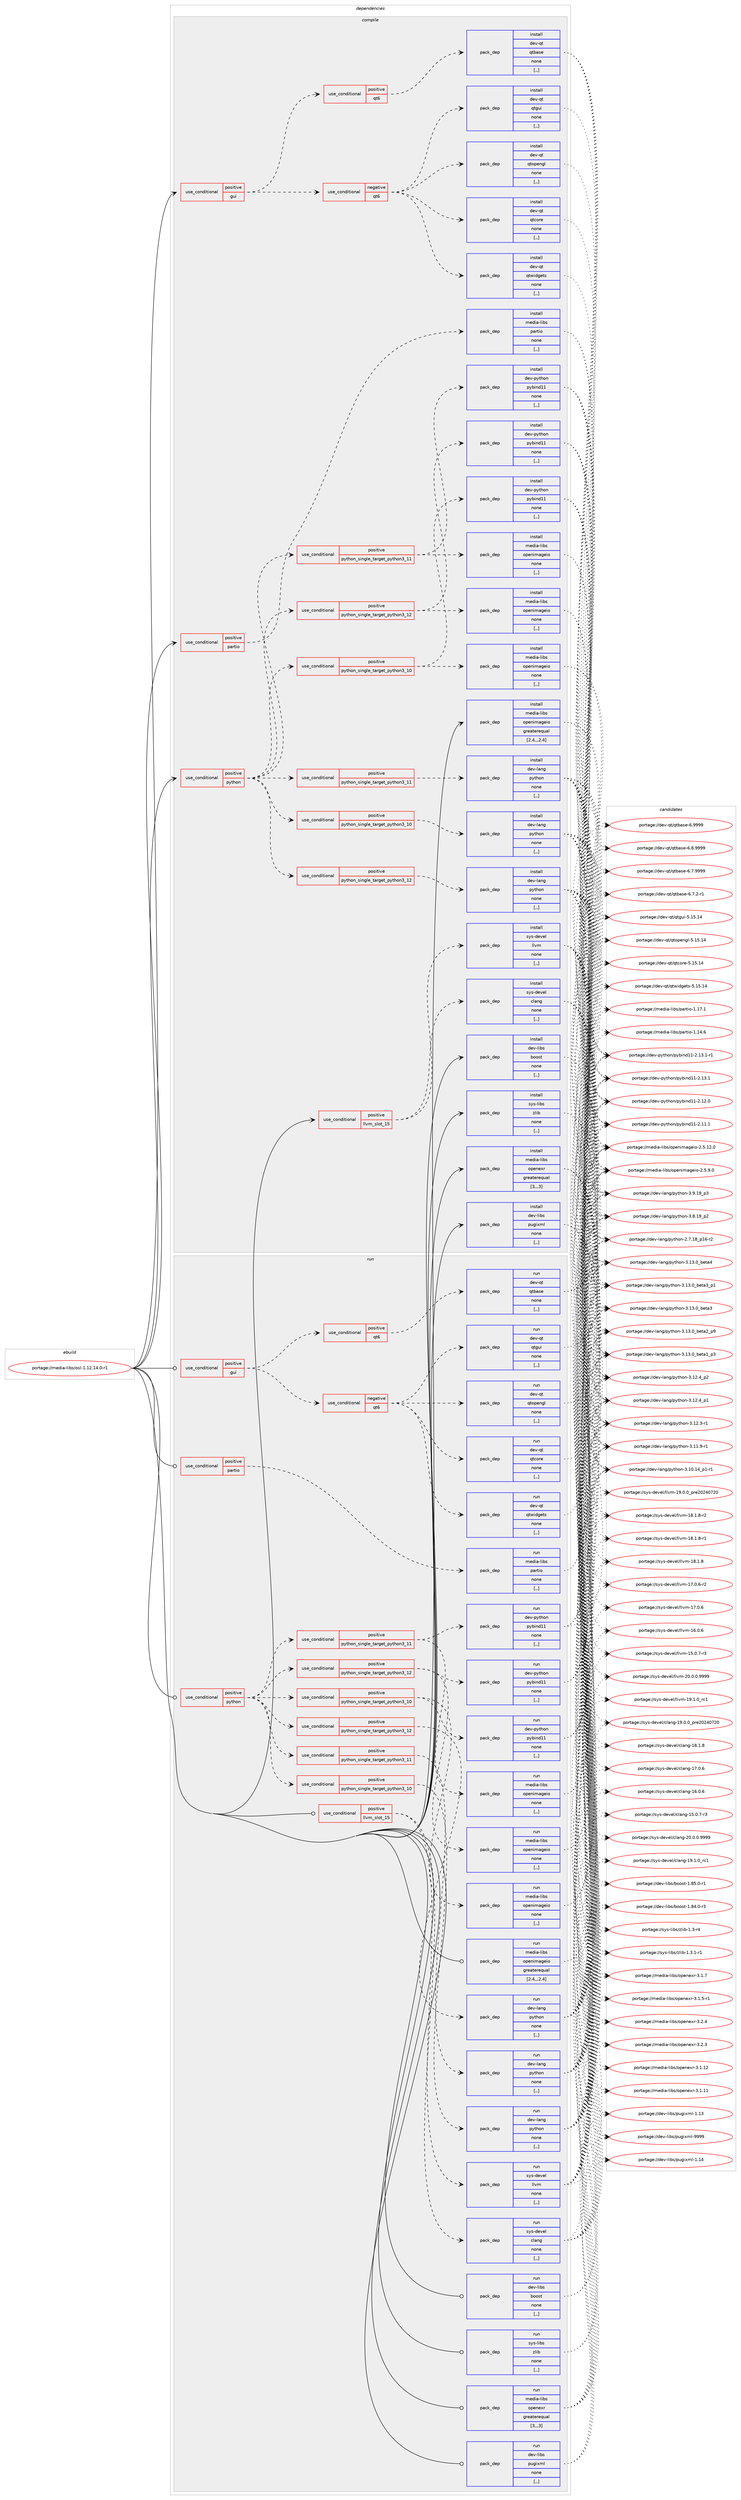 digraph prolog {

# *************
# Graph options
# *************

newrank=true;
concentrate=true;
compound=true;
graph [rankdir=LR,fontname=Helvetica,fontsize=10,ranksep=1.5];#, ranksep=2.5, nodesep=0.2];
edge  [arrowhead=vee];
node  [fontname=Helvetica,fontsize=10];

# **********
# The ebuild
# **********

subgraph cluster_leftcol {
color=gray;
label=<<i>ebuild</i>>;
id [label="portage://media-libs/osl-1.12.14.0-r1", color=red, width=4, href="../media-libs/osl-1.12.14.0-r1.svg"];
}

# ****************
# The dependencies
# ****************

subgraph cluster_midcol {
color=gray;
label=<<i>dependencies</i>>;
subgraph cluster_compile {
fillcolor="#eeeeee";
style=filled;
label=<<i>compile</i>>;
subgraph cond77284 {
dependency304566 [label=<<TABLE BORDER="0" CELLBORDER="1" CELLSPACING="0" CELLPADDING="4"><TR><TD ROWSPAN="3" CELLPADDING="10">use_conditional</TD></TR><TR><TD>positive</TD></TR><TR><TD>gui</TD></TR></TABLE>>, shape=none, color=red];
subgraph cond77285 {
dependency304567 [label=<<TABLE BORDER="0" CELLBORDER="1" CELLSPACING="0" CELLPADDING="4"><TR><TD ROWSPAN="3" CELLPADDING="10">use_conditional</TD></TR><TR><TD>negative</TD></TR><TR><TD>qt6</TD></TR></TABLE>>, shape=none, color=red];
subgraph pack224914 {
dependency304568 [label=<<TABLE BORDER="0" CELLBORDER="1" CELLSPACING="0" CELLPADDING="4" WIDTH="220"><TR><TD ROWSPAN="6" CELLPADDING="30">pack_dep</TD></TR><TR><TD WIDTH="110">install</TD></TR><TR><TD>dev-qt</TD></TR><TR><TD>qtcore</TD></TR><TR><TD>none</TD></TR><TR><TD>[,,]</TD></TR></TABLE>>, shape=none, color=blue];
}
dependency304567:e -> dependency304568:w [weight=20,style="dashed",arrowhead="vee"];
subgraph pack224915 {
dependency304569 [label=<<TABLE BORDER="0" CELLBORDER="1" CELLSPACING="0" CELLPADDING="4" WIDTH="220"><TR><TD ROWSPAN="6" CELLPADDING="30">pack_dep</TD></TR><TR><TD WIDTH="110">install</TD></TR><TR><TD>dev-qt</TD></TR><TR><TD>qtgui</TD></TR><TR><TD>none</TD></TR><TR><TD>[,,]</TD></TR></TABLE>>, shape=none, color=blue];
}
dependency304567:e -> dependency304569:w [weight=20,style="dashed",arrowhead="vee"];
subgraph pack224916 {
dependency304570 [label=<<TABLE BORDER="0" CELLBORDER="1" CELLSPACING="0" CELLPADDING="4" WIDTH="220"><TR><TD ROWSPAN="6" CELLPADDING="30">pack_dep</TD></TR><TR><TD WIDTH="110">install</TD></TR><TR><TD>dev-qt</TD></TR><TR><TD>qtwidgets</TD></TR><TR><TD>none</TD></TR><TR><TD>[,,]</TD></TR></TABLE>>, shape=none, color=blue];
}
dependency304567:e -> dependency304570:w [weight=20,style="dashed",arrowhead="vee"];
subgraph pack224917 {
dependency304571 [label=<<TABLE BORDER="0" CELLBORDER="1" CELLSPACING="0" CELLPADDING="4" WIDTH="220"><TR><TD ROWSPAN="6" CELLPADDING="30">pack_dep</TD></TR><TR><TD WIDTH="110">install</TD></TR><TR><TD>dev-qt</TD></TR><TR><TD>qtopengl</TD></TR><TR><TD>none</TD></TR><TR><TD>[,,]</TD></TR></TABLE>>, shape=none, color=blue];
}
dependency304567:e -> dependency304571:w [weight=20,style="dashed",arrowhead="vee"];
}
dependency304566:e -> dependency304567:w [weight=20,style="dashed",arrowhead="vee"];
subgraph cond77286 {
dependency304572 [label=<<TABLE BORDER="0" CELLBORDER="1" CELLSPACING="0" CELLPADDING="4"><TR><TD ROWSPAN="3" CELLPADDING="10">use_conditional</TD></TR><TR><TD>positive</TD></TR><TR><TD>qt6</TD></TR></TABLE>>, shape=none, color=red];
subgraph pack224918 {
dependency304573 [label=<<TABLE BORDER="0" CELLBORDER="1" CELLSPACING="0" CELLPADDING="4" WIDTH="220"><TR><TD ROWSPAN="6" CELLPADDING="30">pack_dep</TD></TR><TR><TD WIDTH="110">install</TD></TR><TR><TD>dev-qt</TD></TR><TR><TD>qtbase</TD></TR><TR><TD>none</TD></TR><TR><TD>[,,]</TD></TR></TABLE>>, shape=none, color=blue];
}
dependency304572:e -> dependency304573:w [weight=20,style="dashed",arrowhead="vee"];
}
dependency304566:e -> dependency304572:w [weight=20,style="dashed",arrowhead="vee"];
}
id:e -> dependency304566:w [weight=20,style="solid",arrowhead="vee"];
subgraph cond77287 {
dependency304574 [label=<<TABLE BORDER="0" CELLBORDER="1" CELLSPACING="0" CELLPADDING="4"><TR><TD ROWSPAN="3" CELLPADDING="10">use_conditional</TD></TR><TR><TD>positive</TD></TR><TR><TD>llvm_slot_15</TD></TR></TABLE>>, shape=none, color=red];
subgraph pack224919 {
dependency304575 [label=<<TABLE BORDER="0" CELLBORDER="1" CELLSPACING="0" CELLPADDING="4" WIDTH="220"><TR><TD ROWSPAN="6" CELLPADDING="30">pack_dep</TD></TR><TR><TD WIDTH="110">install</TD></TR><TR><TD>sys-devel</TD></TR><TR><TD>clang</TD></TR><TR><TD>none</TD></TR><TR><TD>[,,]</TD></TR></TABLE>>, shape=none, color=blue];
}
dependency304574:e -> dependency304575:w [weight=20,style="dashed",arrowhead="vee"];
subgraph pack224920 {
dependency304576 [label=<<TABLE BORDER="0" CELLBORDER="1" CELLSPACING="0" CELLPADDING="4" WIDTH="220"><TR><TD ROWSPAN="6" CELLPADDING="30">pack_dep</TD></TR><TR><TD WIDTH="110">install</TD></TR><TR><TD>sys-devel</TD></TR><TR><TD>llvm</TD></TR><TR><TD>none</TD></TR><TR><TD>[,,]</TD></TR></TABLE>>, shape=none, color=blue];
}
dependency304574:e -> dependency304576:w [weight=20,style="dashed",arrowhead="vee"];
}
id:e -> dependency304574:w [weight=20,style="solid",arrowhead="vee"];
subgraph cond77288 {
dependency304577 [label=<<TABLE BORDER="0" CELLBORDER="1" CELLSPACING="0" CELLPADDING="4"><TR><TD ROWSPAN="3" CELLPADDING="10">use_conditional</TD></TR><TR><TD>positive</TD></TR><TR><TD>partio</TD></TR></TABLE>>, shape=none, color=red];
subgraph pack224921 {
dependency304578 [label=<<TABLE BORDER="0" CELLBORDER="1" CELLSPACING="0" CELLPADDING="4" WIDTH="220"><TR><TD ROWSPAN="6" CELLPADDING="30">pack_dep</TD></TR><TR><TD WIDTH="110">install</TD></TR><TR><TD>media-libs</TD></TR><TR><TD>partio</TD></TR><TR><TD>none</TD></TR><TR><TD>[,,]</TD></TR></TABLE>>, shape=none, color=blue];
}
dependency304577:e -> dependency304578:w [weight=20,style="dashed",arrowhead="vee"];
}
id:e -> dependency304577:w [weight=20,style="solid",arrowhead="vee"];
subgraph cond77289 {
dependency304579 [label=<<TABLE BORDER="0" CELLBORDER="1" CELLSPACING="0" CELLPADDING="4"><TR><TD ROWSPAN="3" CELLPADDING="10">use_conditional</TD></TR><TR><TD>positive</TD></TR><TR><TD>python</TD></TR></TABLE>>, shape=none, color=red];
subgraph cond77290 {
dependency304580 [label=<<TABLE BORDER="0" CELLBORDER="1" CELLSPACING="0" CELLPADDING="4"><TR><TD ROWSPAN="3" CELLPADDING="10">use_conditional</TD></TR><TR><TD>positive</TD></TR><TR><TD>python_single_target_python3_10</TD></TR></TABLE>>, shape=none, color=red];
subgraph pack224922 {
dependency304581 [label=<<TABLE BORDER="0" CELLBORDER="1" CELLSPACING="0" CELLPADDING="4" WIDTH="220"><TR><TD ROWSPAN="6" CELLPADDING="30">pack_dep</TD></TR><TR><TD WIDTH="110">install</TD></TR><TR><TD>dev-lang</TD></TR><TR><TD>python</TD></TR><TR><TD>none</TD></TR><TR><TD>[,,]</TD></TR></TABLE>>, shape=none, color=blue];
}
dependency304580:e -> dependency304581:w [weight=20,style="dashed",arrowhead="vee"];
}
dependency304579:e -> dependency304580:w [weight=20,style="dashed",arrowhead="vee"];
subgraph cond77291 {
dependency304582 [label=<<TABLE BORDER="0" CELLBORDER="1" CELLSPACING="0" CELLPADDING="4"><TR><TD ROWSPAN="3" CELLPADDING="10">use_conditional</TD></TR><TR><TD>positive</TD></TR><TR><TD>python_single_target_python3_11</TD></TR></TABLE>>, shape=none, color=red];
subgraph pack224923 {
dependency304583 [label=<<TABLE BORDER="0" CELLBORDER="1" CELLSPACING="0" CELLPADDING="4" WIDTH="220"><TR><TD ROWSPAN="6" CELLPADDING="30">pack_dep</TD></TR><TR><TD WIDTH="110">install</TD></TR><TR><TD>dev-lang</TD></TR><TR><TD>python</TD></TR><TR><TD>none</TD></TR><TR><TD>[,,]</TD></TR></TABLE>>, shape=none, color=blue];
}
dependency304582:e -> dependency304583:w [weight=20,style="dashed",arrowhead="vee"];
}
dependency304579:e -> dependency304582:w [weight=20,style="dashed",arrowhead="vee"];
subgraph cond77292 {
dependency304584 [label=<<TABLE BORDER="0" CELLBORDER="1" CELLSPACING="0" CELLPADDING="4"><TR><TD ROWSPAN="3" CELLPADDING="10">use_conditional</TD></TR><TR><TD>positive</TD></TR><TR><TD>python_single_target_python3_12</TD></TR></TABLE>>, shape=none, color=red];
subgraph pack224924 {
dependency304585 [label=<<TABLE BORDER="0" CELLBORDER="1" CELLSPACING="0" CELLPADDING="4" WIDTH="220"><TR><TD ROWSPAN="6" CELLPADDING="30">pack_dep</TD></TR><TR><TD WIDTH="110">install</TD></TR><TR><TD>dev-lang</TD></TR><TR><TD>python</TD></TR><TR><TD>none</TD></TR><TR><TD>[,,]</TD></TR></TABLE>>, shape=none, color=blue];
}
dependency304584:e -> dependency304585:w [weight=20,style="dashed",arrowhead="vee"];
}
dependency304579:e -> dependency304584:w [weight=20,style="dashed",arrowhead="vee"];
subgraph cond77293 {
dependency304586 [label=<<TABLE BORDER="0" CELLBORDER="1" CELLSPACING="0" CELLPADDING="4"><TR><TD ROWSPAN="3" CELLPADDING="10">use_conditional</TD></TR><TR><TD>positive</TD></TR><TR><TD>python_single_target_python3_10</TD></TR></TABLE>>, shape=none, color=red];
subgraph pack224925 {
dependency304587 [label=<<TABLE BORDER="0" CELLBORDER="1" CELLSPACING="0" CELLPADDING="4" WIDTH="220"><TR><TD ROWSPAN="6" CELLPADDING="30">pack_dep</TD></TR><TR><TD WIDTH="110">install</TD></TR><TR><TD>dev-python</TD></TR><TR><TD>pybind11</TD></TR><TR><TD>none</TD></TR><TR><TD>[,,]</TD></TR></TABLE>>, shape=none, color=blue];
}
dependency304586:e -> dependency304587:w [weight=20,style="dashed",arrowhead="vee"];
subgraph pack224926 {
dependency304588 [label=<<TABLE BORDER="0" CELLBORDER="1" CELLSPACING="0" CELLPADDING="4" WIDTH="220"><TR><TD ROWSPAN="6" CELLPADDING="30">pack_dep</TD></TR><TR><TD WIDTH="110">install</TD></TR><TR><TD>media-libs</TD></TR><TR><TD>openimageio</TD></TR><TR><TD>none</TD></TR><TR><TD>[,,]</TD></TR></TABLE>>, shape=none, color=blue];
}
dependency304586:e -> dependency304588:w [weight=20,style="dashed",arrowhead="vee"];
}
dependency304579:e -> dependency304586:w [weight=20,style="dashed",arrowhead="vee"];
subgraph cond77294 {
dependency304589 [label=<<TABLE BORDER="0" CELLBORDER="1" CELLSPACING="0" CELLPADDING="4"><TR><TD ROWSPAN="3" CELLPADDING="10">use_conditional</TD></TR><TR><TD>positive</TD></TR><TR><TD>python_single_target_python3_11</TD></TR></TABLE>>, shape=none, color=red];
subgraph pack224927 {
dependency304590 [label=<<TABLE BORDER="0" CELLBORDER="1" CELLSPACING="0" CELLPADDING="4" WIDTH="220"><TR><TD ROWSPAN="6" CELLPADDING="30">pack_dep</TD></TR><TR><TD WIDTH="110">install</TD></TR><TR><TD>dev-python</TD></TR><TR><TD>pybind11</TD></TR><TR><TD>none</TD></TR><TR><TD>[,,]</TD></TR></TABLE>>, shape=none, color=blue];
}
dependency304589:e -> dependency304590:w [weight=20,style="dashed",arrowhead="vee"];
subgraph pack224928 {
dependency304591 [label=<<TABLE BORDER="0" CELLBORDER="1" CELLSPACING="0" CELLPADDING="4" WIDTH="220"><TR><TD ROWSPAN="6" CELLPADDING="30">pack_dep</TD></TR><TR><TD WIDTH="110">install</TD></TR><TR><TD>media-libs</TD></TR><TR><TD>openimageio</TD></TR><TR><TD>none</TD></TR><TR><TD>[,,]</TD></TR></TABLE>>, shape=none, color=blue];
}
dependency304589:e -> dependency304591:w [weight=20,style="dashed",arrowhead="vee"];
}
dependency304579:e -> dependency304589:w [weight=20,style="dashed",arrowhead="vee"];
subgraph cond77295 {
dependency304592 [label=<<TABLE BORDER="0" CELLBORDER="1" CELLSPACING="0" CELLPADDING="4"><TR><TD ROWSPAN="3" CELLPADDING="10">use_conditional</TD></TR><TR><TD>positive</TD></TR><TR><TD>python_single_target_python3_12</TD></TR></TABLE>>, shape=none, color=red];
subgraph pack224929 {
dependency304593 [label=<<TABLE BORDER="0" CELLBORDER="1" CELLSPACING="0" CELLPADDING="4" WIDTH="220"><TR><TD ROWSPAN="6" CELLPADDING="30">pack_dep</TD></TR><TR><TD WIDTH="110">install</TD></TR><TR><TD>dev-python</TD></TR><TR><TD>pybind11</TD></TR><TR><TD>none</TD></TR><TR><TD>[,,]</TD></TR></TABLE>>, shape=none, color=blue];
}
dependency304592:e -> dependency304593:w [weight=20,style="dashed",arrowhead="vee"];
subgraph pack224930 {
dependency304594 [label=<<TABLE BORDER="0" CELLBORDER="1" CELLSPACING="0" CELLPADDING="4" WIDTH="220"><TR><TD ROWSPAN="6" CELLPADDING="30">pack_dep</TD></TR><TR><TD WIDTH="110">install</TD></TR><TR><TD>media-libs</TD></TR><TR><TD>openimageio</TD></TR><TR><TD>none</TD></TR><TR><TD>[,,]</TD></TR></TABLE>>, shape=none, color=blue];
}
dependency304592:e -> dependency304594:w [weight=20,style="dashed",arrowhead="vee"];
}
dependency304579:e -> dependency304592:w [weight=20,style="dashed",arrowhead="vee"];
}
id:e -> dependency304579:w [weight=20,style="solid",arrowhead="vee"];
subgraph pack224931 {
dependency304595 [label=<<TABLE BORDER="0" CELLBORDER="1" CELLSPACING="0" CELLPADDING="4" WIDTH="220"><TR><TD ROWSPAN="6" CELLPADDING="30">pack_dep</TD></TR><TR><TD WIDTH="110">install</TD></TR><TR><TD>dev-libs</TD></TR><TR><TD>boost</TD></TR><TR><TD>none</TD></TR><TR><TD>[,,]</TD></TR></TABLE>>, shape=none, color=blue];
}
id:e -> dependency304595:w [weight=20,style="solid",arrowhead="vee"];
subgraph pack224932 {
dependency304596 [label=<<TABLE BORDER="0" CELLBORDER="1" CELLSPACING="0" CELLPADDING="4" WIDTH="220"><TR><TD ROWSPAN="6" CELLPADDING="30">pack_dep</TD></TR><TR><TD WIDTH="110">install</TD></TR><TR><TD>dev-libs</TD></TR><TR><TD>pugixml</TD></TR><TR><TD>none</TD></TR><TR><TD>[,,]</TD></TR></TABLE>>, shape=none, color=blue];
}
id:e -> dependency304596:w [weight=20,style="solid",arrowhead="vee"];
subgraph pack224933 {
dependency304597 [label=<<TABLE BORDER="0" CELLBORDER="1" CELLSPACING="0" CELLPADDING="4" WIDTH="220"><TR><TD ROWSPAN="6" CELLPADDING="30">pack_dep</TD></TR><TR><TD WIDTH="110">install</TD></TR><TR><TD>media-libs</TD></TR><TR><TD>openexr</TD></TR><TR><TD>greaterequal</TD></TR><TR><TD>[3,,,3]</TD></TR></TABLE>>, shape=none, color=blue];
}
id:e -> dependency304597:w [weight=20,style="solid",arrowhead="vee"];
subgraph pack224934 {
dependency304598 [label=<<TABLE BORDER="0" CELLBORDER="1" CELLSPACING="0" CELLPADDING="4" WIDTH="220"><TR><TD ROWSPAN="6" CELLPADDING="30">pack_dep</TD></TR><TR><TD WIDTH="110">install</TD></TR><TR><TD>media-libs</TD></TR><TR><TD>openimageio</TD></TR><TR><TD>greaterequal</TD></TR><TR><TD>[2.4,,,2.4]</TD></TR></TABLE>>, shape=none, color=blue];
}
id:e -> dependency304598:w [weight=20,style="solid",arrowhead="vee"];
subgraph pack224935 {
dependency304599 [label=<<TABLE BORDER="0" CELLBORDER="1" CELLSPACING="0" CELLPADDING="4" WIDTH="220"><TR><TD ROWSPAN="6" CELLPADDING="30">pack_dep</TD></TR><TR><TD WIDTH="110">install</TD></TR><TR><TD>sys-libs</TD></TR><TR><TD>zlib</TD></TR><TR><TD>none</TD></TR><TR><TD>[,,]</TD></TR></TABLE>>, shape=none, color=blue];
}
id:e -> dependency304599:w [weight=20,style="solid",arrowhead="vee"];
}
subgraph cluster_compileandrun {
fillcolor="#eeeeee";
style=filled;
label=<<i>compile and run</i>>;
}
subgraph cluster_run {
fillcolor="#eeeeee";
style=filled;
label=<<i>run</i>>;
subgraph cond77296 {
dependency304600 [label=<<TABLE BORDER="0" CELLBORDER="1" CELLSPACING="0" CELLPADDING="4"><TR><TD ROWSPAN="3" CELLPADDING="10">use_conditional</TD></TR><TR><TD>positive</TD></TR><TR><TD>gui</TD></TR></TABLE>>, shape=none, color=red];
subgraph cond77297 {
dependency304601 [label=<<TABLE BORDER="0" CELLBORDER="1" CELLSPACING="0" CELLPADDING="4"><TR><TD ROWSPAN="3" CELLPADDING="10">use_conditional</TD></TR><TR><TD>negative</TD></TR><TR><TD>qt6</TD></TR></TABLE>>, shape=none, color=red];
subgraph pack224936 {
dependency304602 [label=<<TABLE BORDER="0" CELLBORDER="1" CELLSPACING="0" CELLPADDING="4" WIDTH="220"><TR><TD ROWSPAN="6" CELLPADDING="30">pack_dep</TD></TR><TR><TD WIDTH="110">run</TD></TR><TR><TD>dev-qt</TD></TR><TR><TD>qtcore</TD></TR><TR><TD>none</TD></TR><TR><TD>[,,]</TD></TR></TABLE>>, shape=none, color=blue];
}
dependency304601:e -> dependency304602:w [weight=20,style="dashed",arrowhead="vee"];
subgraph pack224937 {
dependency304603 [label=<<TABLE BORDER="0" CELLBORDER="1" CELLSPACING="0" CELLPADDING="4" WIDTH="220"><TR><TD ROWSPAN="6" CELLPADDING="30">pack_dep</TD></TR><TR><TD WIDTH="110">run</TD></TR><TR><TD>dev-qt</TD></TR><TR><TD>qtgui</TD></TR><TR><TD>none</TD></TR><TR><TD>[,,]</TD></TR></TABLE>>, shape=none, color=blue];
}
dependency304601:e -> dependency304603:w [weight=20,style="dashed",arrowhead="vee"];
subgraph pack224938 {
dependency304604 [label=<<TABLE BORDER="0" CELLBORDER="1" CELLSPACING="0" CELLPADDING="4" WIDTH="220"><TR><TD ROWSPAN="6" CELLPADDING="30">pack_dep</TD></TR><TR><TD WIDTH="110">run</TD></TR><TR><TD>dev-qt</TD></TR><TR><TD>qtwidgets</TD></TR><TR><TD>none</TD></TR><TR><TD>[,,]</TD></TR></TABLE>>, shape=none, color=blue];
}
dependency304601:e -> dependency304604:w [weight=20,style="dashed",arrowhead="vee"];
subgraph pack224939 {
dependency304605 [label=<<TABLE BORDER="0" CELLBORDER="1" CELLSPACING="0" CELLPADDING="4" WIDTH="220"><TR><TD ROWSPAN="6" CELLPADDING="30">pack_dep</TD></TR><TR><TD WIDTH="110">run</TD></TR><TR><TD>dev-qt</TD></TR><TR><TD>qtopengl</TD></TR><TR><TD>none</TD></TR><TR><TD>[,,]</TD></TR></TABLE>>, shape=none, color=blue];
}
dependency304601:e -> dependency304605:w [weight=20,style="dashed",arrowhead="vee"];
}
dependency304600:e -> dependency304601:w [weight=20,style="dashed",arrowhead="vee"];
subgraph cond77298 {
dependency304606 [label=<<TABLE BORDER="0" CELLBORDER="1" CELLSPACING="0" CELLPADDING="4"><TR><TD ROWSPAN="3" CELLPADDING="10">use_conditional</TD></TR><TR><TD>positive</TD></TR><TR><TD>qt6</TD></TR></TABLE>>, shape=none, color=red];
subgraph pack224940 {
dependency304607 [label=<<TABLE BORDER="0" CELLBORDER="1" CELLSPACING="0" CELLPADDING="4" WIDTH="220"><TR><TD ROWSPAN="6" CELLPADDING="30">pack_dep</TD></TR><TR><TD WIDTH="110">run</TD></TR><TR><TD>dev-qt</TD></TR><TR><TD>qtbase</TD></TR><TR><TD>none</TD></TR><TR><TD>[,,]</TD></TR></TABLE>>, shape=none, color=blue];
}
dependency304606:e -> dependency304607:w [weight=20,style="dashed",arrowhead="vee"];
}
dependency304600:e -> dependency304606:w [weight=20,style="dashed",arrowhead="vee"];
}
id:e -> dependency304600:w [weight=20,style="solid",arrowhead="odot"];
subgraph cond77299 {
dependency304608 [label=<<TABLE BORDER="0" CELLBORDER="1" CELLSPACING="0" CELLPADDING="4"><TR><TD ROWSPAN="3" CELLPADDING="10">use_conditional</TD></TR><TR><TD>positive</TD></TR><TR><TD>llvm_slot_15</TD></TR></TABLE>>, shape=none, color=red];
subgraph pack224941 {
dependency304609 [label=<<TABLE BORDER="0" CELLBORDER="1" CELLSPACING="0" CELLPADDING="4" WIDTH="220"><TR><TD ROWSPAN="6" CELLPADDING="30">pack_dep</TD></TR><TR><TD WIDTH="110">run</TD></TR><TR><TD>sys-devel</TD></TR><TR><TD>clang</TD></TR><TR><TD>none</TD></TR><TR><TD>[,,]</TD></TR></TABLE>>, shape=none, color=blue];
}
dependency304608:e -> dependency304609:w [weight=20,style="dashed",arrowhead="vee"];
subgraph pack224942 {
dependency304610 [label=<<TABLE BORDER="0" CELLBORDER="1" CELLSPACING="0" CELLPADDING="4" WIDTH="220"><TR><TD ROWSPAN="6" CELLPADDING="30">pack_dep</TD></TR><TR><TD WIDTH="110">run</TD></TR><TR><TD>sys-devel</TD></TR><TR><TD>llvm</TD></TR><TR><TD>none</TD></TR><TR><TD>[,,]</TD></TR></TABLE>>, shape=none, color=blue];
}
dependency304608:e -> dependency304610:w [weight=20,style="dashed",arrowhead="vee"];
}
id:e -> dependency304608:w [weight=20,style="solid",arrowhead="odot"];
subgraph cond77300 {
dependency304611 [label=<<TABLE BORDER="0" CELLBORDER="1" CELLSPACING="0" CELLPADDING="4"><TR><TD ROWSPAN="3" CELLPADDING="10">use_conditional</TD></TR><TR><TD>positive</TD></TR><TR><TD>partio</TD></TR></TABLE>>, shape=none, color=red];
subgraph pack224943 {
dependency304612 [label=<<TABLE BORDER="0" CELLBORDER="1" CELLSPACING="0" CELLPADDING="4" WIDTH="220"><TR><TD ROWSPAN="6" CELLPADDING="30">pack_dep</TD></TR><TR><TD WIDTH="110">run</TD></TR><TR><TD>media-libs</TD></TR><TR><TD>partio</TD></TR><TR><TD>none</TD></TR><TR><TD>[,,]</TD></TR></TABLE>>, shape=none, color=blue];
}
dependency304611:e -> dependency304612:w [weight=20,style="dashed",arrowhead="vee"];
}
id:e -> dependency304611:w [weight=20,style="solid",arrowhead="odot"];
subgraph cond77301 {
dependency304613 [label=<<TABLE BORDER="0" CELLBORDER="1" CELLSPACING="0" CELLPADDING="4"><TR><TD ROWSPAN="3" CELLPADDING="10">use_conditional</TD></TR><TR><TD>positive</TD></TR><TR><TD>python</TD></TR></TABLE>>, shape=none, color=red];
subgraph cond77302 {
dependency304614 [label=<<TABLE BORDER="0" CELLBORDER="1" CELLSPACING="0" CELLPADDING="4"><TR><TD ROWSPAN="3" CELLPADDING="10">use_conditional</TD></TR><TR><TD>positive</TD></TR><TR><TD>python_single_target_python3_10</TD></TR></TABLE>>, shape=none, color=red];
subgraph pack224944 {
dependency304615 [label=<<TABLE BORDER="0" CELLBORDER="1" CELLSPACING="0" CELLPADDING="4" WIDTH="220"><TR><TD ROWSPAN="6" CELLPADDING="30">pack_dep</TD></TR><TR><TD WIDTH="110">run</TD></TR><TR><TD>dev-lang</TD></TR><TR><TD>python</TD></TR><TR><TD>none</TD></TR><TR><TD>[,,]</TD></TR></TABLE>>, shape=none, color=blue];
}
dependency304614:e -> dependency304615:w [weight=20,style="dashed",arrowhead="vee"];
}
dependency304613:e -> dependency304614:w [weight=20,style="dashed",arrowhead="vee"];
subgraph cond77303 {
dependency304616 [label=<<TABLE BORDER="0" CELLBORDER="1" CELLSPACING="0" CELLPADDING="4"><TR><TD ROWSPAN="3" CELLPADDING="10">use_conditional</TD></TR><TR><TD>positive</TD></TR><TR><TD>python_single_target_python3_11</TD></TR></TABLE>>, shape=none, color=red];
subgraph pack224945 {
dependency304617 [label=<<TABLE BORDER="0" CELLBORDER="1" CELLSPACING="0" CELLPADDING="4" WIDTH="220"><TR><TD ROWSPAN="6" CELLPADDING="30">pack_dep</TD></TR><TR><TD WIDTH="110">run</TD></TR><TR><TD>dev-lang</TD></TR><TR><TD>python</TD></TR><TR><TD>none</TD></TR><TR><TD>[,,]</TD></TR></TABLE>>, shape=none, color=blue];
}
dependency304616:e -> dependency304617:w [weight=20,style="dashed",arrowhead="vee"];
}
dependency304613:e -> dependency304616:w [weight=20,style="dashed",arrowhead="vee"];
subgraph cond77304 {
dependency304618 [label=<<TABLE BORDER="0" CELLBORDER="1" CELLSPACING="0" CELLPADDING="4"><TR><TD ROWSPAN="3" CELLPADDING="10">use_conditional</TD></TR><TR><TD>positive</TD></TR><TR><TD>python_single_target_python3_12</TD></TR></TABLE>>, shape=none, color=red];
subgraph pack224946 {
dependency304619 [label=<<TABLE BORDER="0" CELLBORDER="1" CELLSPACING="0" CELLPADDING="4" WIDTH="220"><TR><TD ROWSPAN="6" CELLPADDING="30">pack_dep</TD></TR><TR><TD WIDTH="110">run</TD></TR><TR><TD>dev-lang</TD></TR><TR><TD>python</TD></TR><TR><TD>none</TD></TR><TR><TD>[,,]</TD></TR></TABLE>>, shape=none, color=blue];
}
dependency304618:e -> dependency304619:w [weight=20,style="dashed",arrowhead="vee"];
}
dependency304613:e -> dependency304618:w [weight=20,style="dashed",arrowhead="vee"];
subgraph cond77305 {
dependency304620 [label=<<TABLE BORDER="0" CELLBORDER="1" CELLSPACING="0" CELLPADDING="4"><TR><TD ROWSPAN="3" CELLPADDING="10">use_conditional</TD></TR><TR><TD>positive</TD></TR><TR><TD>python_single_target_python3_10</TD></TR></TABLE>>, shape=none, color=red];
subgraph pack224947 {
dependency304621 [label=<<TABLE BORDER="0" CELLBORDER="1" CELLSPACING="0" CELLPADDING="4" WIDTH="220"><TR><TD ROWSPAN="6" CELLPADDING="30">pack_dep</TD></TR><TR><TD WIDTH="110">run</TD></TR><TR><TD>dev-python</TD></TR><TR><TD>pybind11</TD></TR><TR><TD>none</TD></TR><TR><TD>[,,]</TD></TR></TABLE>>, shape=none, color=blue];
}
dependency304620:e -> dependency304621:w [weight=20,style="dashed",arrowhead="vee"];
subgraph pack224948 {
dependency304622 [label=<<TABLE BORDER="0" CELLBORDER="1" CELLSPACING="0" CELLPADDING="4" WIDTH="220"><TR><TD ROWSPAN="6" CELLPADDING="30">pack_dep</TD></TR><TR><TD WIDTH="110">run</TD></TR><TR><TD>media-libs</TD></TR><TR><TD>openimageio</TD></TR><TR><TD>none</TD></TR><TR><TD>[,,]</TD></TR></TABLE>>, shape=none, color=blue];
}
dependency304620:e -> dependency304622:w [weight=20,style="dashed",arrowhead="vee"];
}
dependency304613:e -> dependency304620:w [weight=20,style="dashed",arrowhead="vee"];
subgraph cond77306 {
dependency304623 [label=<<TABLE BORDER="0" CELLBORDER="1" CELLSPACING="0" CELLPADDING="4"><TR><TD ROWSPAN="3" CELLPADDING="10">use_conditional</TD></TR><TR><TD>positive</TD></TR><TR><TD>python_single_target_python3_11</TD></TR></TABLE>>, shape=none, color=red];
subgraph pack224949 {
dependency304624 [label=<<TABLE BORDER="0" CELLBORDER="1" CELLSPACING="0" CELLPADDING="4" WIDTH="220"><TR><TD ROWSPAN="6" CELLPADDING="30">pack_dep</TD></TR><TR><TD WIDTH="110">run</TD></TR><TR><TD>dev-python</TD></TR><TR><TD>pybind11</TD></TR><TR><TD>none</TD></TR><TR><TD>[,,]</TD></TR></TABLE>>, shape=none, color=blue];
}
dependency304623:e -> dependency304624:w [weight=20,style="dashed",arrowhead="vee"];
subgraph pack224950 {
dependency304625 [label=<<TABLE BORDER="0" CELLBORDER="1" CELLSPACING="0" CELLPADDING="4" WIDTH="220"><TR><TD ROWSPAN="6" CELLPADDING="30">pack_dep</TD></TR><TR><TD WIDTH="110">run</TD></TR><TR><TD>media-libs</TD></TR><TR><TD>openimageio</TD></TR><TR><TD>none</TD></TR><TR><TD>[,,]</TD></TR></TABLE>>, shape=none, color=blue];
}
dependency304623:e -> dependency304625:w [weight=20,style="dashed",arrowhead="vee"];
}
dependency304613:e -> dependency304623:w [weight=20,style="dashed",arrowhead="vee"];
subgraph cond77307 {
dependency304626 [label=<<TABLE BORDER="0" CELLBORDER="1" CELLSPACING="0" CELLPADDING="4"><TR><TD ROWSPAN="3" CELLPADDING="10">use_conditional</TD></TR><TR><TD>positive</TD></TR><TR><TD>python_single_target_python3_12</TD></TR></TABLE>>, shape=none, color=red];
subgraph pack224951 {
dependency304627 [label=<<TABLE BORDER="0" CELLBORDER="1" CELLSPACING="0" CELLPADDING="4" WIDTH="220"><TR><TD ROWSPAN="6" CELLPADDING="30">pack_dep</TD></TR><TR><TD WIDTH="110">run</TD></TR><TR><TD>dev-python</TD></TR><TR><TD>pybind11</TD></TR><TR><TD>none</TD></TR><TR><TD>[,,]</TD></TR></TABLE>>, shape=none, color=blue];
}
dependency304626:e -> dependency304627:w [weight=20,style="dashed",arrowhead="vee"];
subgraph pack224952 {
dependency304628 [label=<<TABLE BORDER="0" CELLBORDER="1" CELLSPACING="0" CELLPADDING="4" WIDTH="220"><TR><TD ROWSPAN="6" CELLPADDING="30">pack_dep</TD></TR><TR><TD WIDTH="110">run</TD></TR><TR><TD>media-libs</TD></TR><TR><TD>openimageio</TD></TR><TR><TD>none</TD></TR><TR><TD>[,,]</TD></TR></TABLE>>, shape=none, color=blue];
}
dependency304626:e -> dependency304628:w [weight=20,style="dashed",arrowhead="vee"];
}
dependency304613:e -> dependency304626:w [weight=20,style="dashed",arrowhead="vee"];
}
id:e -> dependency304613:w [weight=20,style="solid",arrowhead="odot"];
subgraph pack224953 {
dependency304629 [label=<<TABLE BORDER="0" CELLBORDER="1" CELLSPACING="0" CELLPADDING="4" WIDTH="220"><TR><TD ROWSPAN="6" CELLPADDING="30">pack_dep</TD></TR><TR><TD WIDTH="110">run</TD></TR><TR><TD>dev-libs</TD></TR><TR><TD>boost</TD></TR><TR><TD>none</TD></TR><TR><TD>[,,]</TD></TR></TABLE>>, shape=none, color=blue];
}
id:e -> dependency304629:w [weight=20,style="solid",arrowhead="odot"];
subgraph pack224954 {
dependency304630 [label=<<TABLE BORDER="0" CELLBORDER="1" CELLSPACING="0" CELLPADDING="4" WIDTH="220"><TR><TD ROWSPAN="6" CELLPADDING="30">pack_dep</TD></TR><TR><TD WIDTH="110">run</TD></TR><TR><TD>dev-libs</TD></TR><TR><TD>pugixml</TD></TR><TR><TD>none</TD></TR><TR><TD>[,,]</TD></TR></TABLE>>, shape=none, color=blue];
}
id:e -> dependency304630:w [weight=20,style="solid",arrowhead="odot"];
subgraph pack224955 {
dependency304631 [label=<<TABLE BORDER="0" CELLBORDER="1" CELLSPACING="0" CELLPADDING="4" WIDTH="220"><TR><TD ROWSPAN="6" CELLPADDING="30">pack_dep</TD></TR><TR><TD WIDTH="110">run</TD></TR><TR><TD>media-libs</TD></TR><TR><TD>openexr</TD></TR><TR><TD>greaterequal</TD></TR><TR><TD>[3,,,3]</TD></TR></TABLE>>, shape=none, color=blue];
}
id:e -> dependency304631:w [weight=20,style="solid",arrowhead="odot"];
subgraph pack224956 {
dependency304632 [label=<<TABLE BORDER="0" CELLBORDER="1" CELLSPACING="0" CELLPADDING="4" WIDTH="220"><TR><TD ROWSPAN="6" CELLPADDING="30">pack_dep</TD></TR><TR><TD WIDTH="110">run</TD></TR><TR><TD>media-libs</TD></TR><TR><TD>openimageio</TD></TR><TR><TD>greaterequal</TD></TR><TR><TD>[2.4,,,2.4]</TD></TR></TABLE>>, shape=none, color=blue];
}
id:e -> dependency304632:w [weight=20,style="solid",arrowhead="odot"];
subgraph pack224957 {
dependency304633 [label=<<TABLE BORDER="0" CELLBORDER="1" CELLSPACING="0" CELLPADDING="4" WIDTH="220"><TR><TD ROWSPAN="6" CELLPADDING="30">pack_dep</TD></TR><TR><TD WIDTH="110">run</TD></TR><TR><TD>sys-libs</TD></TR><TR><TD>zlib</TD></TR><TR><TD>none</TD></TR><TR><TD>[,,]</TD></TR></TABLE>>, shape=none, color=blue];
}
id:e -> dependency304633:w [weight=20,style="solid",arrowhead="odot"];
}
}

# **************
# The candidates
# **************

subgraph cluster_choices {
rank=same;
color=gray;
label=<<i>candidates</i>>;

subgraph choice224914 {
color=black;
nodesep=1;
choice1001011184511311647113116991111141014553464953464952 [label="portage://dev-qt/qtcore-5.15.14", color=red, width=4,href="../dev-qt/qtcore-5.15.14.svg"];
dependency304568:e -> choice1001011184511311647113116991111141014553464953464952:w [style=dotted,weight="100"];
}
subgraph choice224915 {
color=black;
nodesep=1;
choice10010111845113116471131161031171054553464953464952 [label="portage://dev-qt/qtgui-5.15.14", color=red, width=4,href="../dev-qt/qtgui-5.15.14.svg"];
dependency304569:e -> choice10010111845113116471131161031171054553464953464952:w [style=dotted,weight="100"];
}
subgraph choice224916 {
color=black;
nodesep=1;
choice10010111845113116471131161191051001031011161154553464953464952 [label="portage://dev-qt/qtwidgets-5.15.14", color=red, width=4,href="../dev-qt/qtwidgets-5.15.14.svg"];
dependency304570:e -> choice10010111845113116471131161191051001031011161154553464953464952:w [style=dotted,weight="100"];
}
subgraph choice224917 {
color=black;
nodesep=1;
choice10010111845113116471131161111121011101031084553464953464952 [label="portage://dev-qt/qtopengl-5.15.14", color=red, width=4,href="../dev-qt/qtopengl-5.15.14.svg"];
dependency304571:e -> choice10010111845113116471131161111121011101031084553464953464952:w [style=dotted,weight="100"];
}
subgraph choice224918 {
color=black;
nodesep=1;
choice1001011184511311647113116989711510145544657575757 [label="portage://dev-qt/qtbase-6.9999", color=red, width=4,href="../dev-qt/qtbase-6.9999.svg"];
choice10010111845113116471131169897115101455446564657575757 [label="portage://dev-qt/qtbase-6.8.9999", color=red, width=4,href="../dev-qt/qtbase-6.8.9999.svg"];
choice10010111845113116471131169897115101455446554657575757 [label="portage://dev-qt/qtbase-6.7.9999", color=red, width=4,href="../dev-qt/qtbase-6.7.9999.svg"];
choice100101118451131164711311698971151014554465546504511449 [label="portage://dev-qt/qtbase-6.7.2-r1", color=red, width=4,href="../dev-qt/qtbase-6.7.2-r1.svg"];
dependency304573:e -> choice1001011184511311647113116989711510145544657575757:w [style=dotted,weight="100"];
dependency304573:e -> choice10010111845113116471131169897115101455446564657575757:w [style=dotted,weight="100"];
dependency304573:e -> choice10010111845113116471131169897115101455446554657575757:w [style=dotted,weight="100"];
dependency304573:e -> choice100101118451131164711311698971151014554465546504511449:w [style=dotted,weight="100"];
}
subgraph choice224919 {
color=black;
nodesep=1;
choice11512111545100101118101108479910897110103455048464846484657575757 [label="portage://sys-devel/clang-20.0.0.9999", color=red, width=4,href="../sys-devel/clang-20.0.0.9999.svg"];
choice1151211154510010111810110847991089711010345495746494648951149949 [label="portage://sys-devel/clang-19.1.0_rc1", color=red, width=4,href="../sys-devel/clang-19.1.0_rc1.svg"];
choice1151211154510010111810110847991089711010345495746484648951121141015048505248555048 [label="portage://sys-devel/clang-19.0.0_pre20240720", color=red, width=4,href="../sys-devel/clang-19.0.0_pre20240720.svg"];
choice1151211154510010111810110847991089711010345495646494656 [label="portage://sys-devel/clang-18.1.8", color=red, width=4,href="../sys-devel/clang-18.1.8.svg"];
choice1151211154510010111810110847991089711010345495546484654 [label="portage://sys-devel/clang-17.0.6", color=red, width=4,href="../sys-devel/clang-17.0.6.svg"];
choice1151211154510010111810110847991089711010345495446484654 [label="portage://sys-devel/clang-16.0.6", color=red, width=4,href="../sys-devel/clang-16.0.6.svg"];
choice11512111545100101118101108479910897110103454953464846554511451 [label="portage://sys-devel/clang-15.0.7-r3", color=red, width=4,href="../sys-devel/clang-15.0.7-r3.svg"];
dependency304575:e -> choice11512111545100101118101108479910897110103455048464846484657575757:w [style=dotted,weight="100"];
dependency304575:e -> choice1151211154510010111810110847991089711010345495746494648951149949:w [style=dotted,weight="100"];
dependency304575:e -> choice1151211154510010111810110847991089711010345495746484648951121141015048505248555048:w [style=dotted,weight="100"];
dependency304575:e -> choice1151211154510010111810110847991089711010345495646494656:w [style=dotted,weight="100"];
dependency304575:e -> choice1151211154510010111810110847991089711010345495546484654:w [style=dotted,weight="100"];
dependency304575:e -> choice1151211154510010111810110847991089711010345495446484654:w [style=dotted,weight="100"];
dependency304575:e -> choice11512111545100101118101108479910897110103454953464846554511451:w [style=dotted,weight="100"];
}
subgraph choice224920 {
color=black;
nodesep=1;
choice1151211154510010111810110847108108118109455048464846484657575757 [label="portage://sys-devel/llvm-20.0.0.9999", color=red, width=4,href="../sys-devel/llvm-20.0.0.9999.svg"];
choice115121115451001011181011084710810811810945495746494648951149949 [label="portage://sys-devel/llvm-19.1.0_rc1", color=red, width=4,href="../sys-devel/llvm-19.1.0_rc1.svg"];
choice115121115451001011181011084710810811810945495746484648951121141015048505248555048 [label="portage://sys-devel/llvm-19.0.0_pre20240720", color=red, width=4,href="../sys-devel/llvm-19.0.0_pre20240720.svg"];
choice1151211154510010111810110847108108118109454956464946564511450 [label="portage://sys-devel/llvm-18.1.8-r2", color=red, width=4,href="../sys-devel/llvm-18.1.8-r2.svg"];
choice1151211154510010111810110847108108118109454956464946564511449 [label="portage://sys-devel/llvm-18.1.8-r1", color=red, width=4,href="../sys-devel/llvm-18.1.8-r1.svg"];
choice115121115451001011181011084710810811810945495646494656 [label="portage://sys-devel/llvm-18.1.8", color=red, width=4,href="../sys-devel/llvm-18.1.8.svg"];
choice1151211154510010111810110847108108118109454955464846544511450 [label="portage://sys-devel/llvm-17.0.6-r2", color=red, width=4,href="../sys-devel/llvm-17.0.6-r2.svg"];
choice115121115451001011181011084710810811810945495546484654 [label="portage://sys-devel/llvm-17.0.6", color=red, width=4,href="../sys-devel/llvm-17.0.6.svg"];
choice115121115451001011181011084710810811810945495446484654 [label="portage://sys-devel/llvm-16.0.6", color=red, width=4,href="../sys-devel/llvm-16.0.6.svg"];
choice1151211154510010111810110847108108118109454953464846554511451 [label="portage://sys-devel/llvm-15.0.7-r3", color=red, width=4,href="../sys-devel/llvm-15.0.7-r3.svg"];
dependency304576:e -> choice1151211154510010111810110847108108118109455048464846484657575757:w [style=dotted,weight="100"];
dependency304576:e -> choice115121115451001011181011084710810811810945495746494648951149949:w [style=dotted,weight="100"];
dependency304576:e -> choice115121115451001011181011084710810811810945495746484648951121141015048505248555048:w [style=dotted,weight="100"];
dependency304576:e -> choice1151211154510010111810110847108108118109454956464946564511450:w [style=dotted,weight="100"];
dependency304576:e -> choice1151211154510010111810110847108108118109454956464946564511449:w [style=dotted,weight="100"];
dependency304576:e -> choice115121115451001011181011084710810811810945495646494656:w [style=dotted,weight="100"];
dependency304576:e -> choice1151211154510010111810110847108108118109454955464846544511450:w [style=dotted,weight="100"];
dependency304576:e -> choice115121115451001011181011084710810811810945495546484654:w [style=dotted,weight="100"];
dependency304576:e -> choice115121115451001011181011084710810811810945495446484654:w [style=dotted,weight="100"];
dependency304576:e -> choice1151211154510010111810110847108108118109454953464846554511451:w [style=dotted,weight="100"];
}
subgraph choice224921 {
color=black;
nodesep=1;
choice109101100105974510810598115471129711411610511145494649554649 [label="portage://media-libs/partio-1.17.1", color=red, width=4,href="../media-libs/partio-1.17.1.svg"];
choice109101100105974510810598115471129711411610511145494649524654 [label="portage://media-libs/partio-1.14.6", color=red, width=4,href="../media-libs/partio-1.14.6.svg"];
dependency304578:e -> choice109101100105974510810598115471129711411610511145494649554649:w [style=dotted,weight="100"];
dependency304578:e -> choice109101100105974510810598115471129711411610511145494649524654:w [style=dotted,weight="100"];
}
subgraph choice224922 {
color=black;
nodesep=1;
choice1001011184510897110103471121211161041111104551464951464895981011169752 [label="portage://dev-lang/python-3.13.0_beta4", color=red, width=4,href="../dev-lang/python-3.13.0_beta4.svg"];
choice10010111845108971101034711212111610411111045514649514648959810111697519511249 [label="portage://dev-lang/python-3.13.0_beta3_p1", color=red, width=4,href="../dev-lang/python-3.13.0_beta3_p1.svg"];
choice1001011184510897110103471121211161041111104551464951464895981011169751 [label="portage://dev-lang/python-3.13.0_beta3", color=red, width=4,href="../dev-lang/python-3.13.0_beta3.svg"];
choice10010111845108971101034711212111610411111045514649514648959810111697509511257 [label="portage://dev-lang/python-3.13.0_beta2_p9", color=red, width=4,href="../dev-lang/python-3.13.0_beta2_p9.svg"];
choice10010111845108971101034711212111610411111045514649514648959810111697499511251 [label="portage://dev-lang/python-3.13.0_beta1_p3", color=red, width=4,href="../dev-lang/python-3.13.0_beta1_p3.svg"];
choice100101118451089711010347112121116104111110455146495046529511250 [label="portage://dev-lang/python-3.12.4_p2", color=red, width=4,href="../dev-lang/python-3.12.4_p2.svg"];
choice100101118451089711010347112121116104111110455146495046529511249 [label="portage://dev-lang/python-3.12.4_p1", color=red, width=4,href="../dev-lang/python-3.12.4_p1.svg"];
choice100101118451089711010347112121116104111110455146495046514511449 [label="portage://dev-lang/python-3.12.3-r1", color=red, width=4,href="../dev-lang/python-3.12.3-r1.svg"];
choice100101118451089711010347112121116104111110455146494946574511449 [label="portage://dev-lang/python-3.11.9-r1", color=red, width=4,href="../dev-lang/python-3.11.9-r1.svg"];
choice100101118451089711010347112121116104111110455146494846495295112494511449 [label="portage://dev-lang/python-3.10.14_p1-r1", color=red, width=4,href="../dev-lang/python-3.10.14_p1-r1.svg"];
choice100101118451089711010347112121116104111110455146574649579511251 [label="portage://dev-lang/python-3.9.19_p3", color=red, width=4,href="../dev-lang/python-3.9.19_p3.svg"];
choice100101118451089711010347112121116104111110455146564649579511250 [label="portage://dev-lang/python-3.8.19_p2", color=red, width=4,href="../dev-lang/python-3.8.19_p2.svg"];
choice100101118451089711010347112121116104111110455046554649569511249544511450 [label="portage://dev-lang/python-2.7.18_p16-r2", color=red, width=4,href="../dev-lang/python-2.7.18_p16-r2.svg"];
dependency304581:e -> choice1001011184510897110103471121211161041111104551464951464895981011169752:w [style=dotted,weight="100"];
dependency304581:e -> choice10010111845108971101034711212111610411111045514649514648959810111697519511249:w [style=dotted,weight="100"];
dependency304581:e -> choice1001011184510897110103471121211161041111104551464951464895981011169751:w [style=dotted,weight="100"];
dependency304581:e -> choice10010111845108971101034711212111610411111045514649514648959810111697509511257:w [style=dotted,weight="100"];
dependency304581:e -> choice10010111845108971101034711212111610411111045514649514648959810111697499511251:w [style=dotted,weight="100"];
dependency304581:e -> choice100101118451089711010347112121116104111110455146495046529511250:w [style=dotted,weight="100"];
dependency304581:e -> choice100101118451089711010347112121116104111110455146495046529511249:w [style=dotted,weight="100"];
dependency304581:e -> choice100101118451089711010347112121116104111110455146495046514511449:w [style=dotted,weight="100"];
dependency304581:e -> choice100101118451089711010347112121116104111110455146494946574511449:w [style=dotted,weight="100"];
dependency304581:e -> choice100101118451089711010347112121116104111110455146494846495295112494511449:w [style=dotted,weight="100"];
dependency304581:e -> choice100101118451089711010347112121116104111110455146574649579511251:w [style=dotted,weight="100"];
dependency304581:e -> choice100101118451089711010347112121116104111110455146564649579511250:w [style=dotted,weight="100"];
dependency304581:e -> choice100101118451089711010347112121116104111110455046554649569511249544511450:w [style=dotted,weight="100"];
}
subgraph choice224923 {
color=black;
nodesep=1;
choice1001011184510897110103471121211161041111104551464951464895981011169752 [label="portage://dev-lang/python-3.13.0_beta4", color=red, width=4,href="../dev-lang/python-3.13.0_beta4.svg"];
choice10010111845108971101034711212111610411111045514649514648959810111697519511249 [label="portage://dev-lang/python-3.13.0_beta3_p1", color=red, width=4,href="../dev-lang/python-3.13.0_beta3_p1.svg"];
choice1001011184510897110103471121211161041111104551464951464895981011169751 [label="portage://dev-lang/python-3.13.0_beta3", color=red, width=4,href="../dev-lang/python-3.13.0_beta3.svg"];
choice10010111845108971101034711212111610411111045514649514648959810111697509511257 [label="portage://dev-lang/python-3.13.0_beta2_p9", color=red, width=4,href="../dev-lang/python-3.13.0_beta2_p9.svg"];
choice10010111845108971101034711212111610411111045514649514648959810111697499511251 [label="portage://dev-lang/python-3.13.0_beta1_p3", color=red, width=4,href="../dev-lang/python-3.13.0_beta1_p3.svg"];
choice100101118451089711010347112121116104111110455146495046529511250 [label="portage://dev-lang/python-3.12.4_p2", color=red, width=4,href="../dev-lang/python-3.12.4_p2.svg"];
choice100101118451089711010347112121116104111110455146495046529511249 [label="portage://dev-lang/python-3.12.4_p1", color=red, width=4,href="../dev-lang/python-3.12.4_p1.svg"];
choice100101118451089711010347112121116104111110455146495046514511449 [label="portage://dev-lang/python-3.12.3-r1", color=red, width=4,href="../dev-lang/python-3.12.3-r1.svg"];
choice100101118451089711010347112121116104111110455146494946574511449 [label="portage://dev-lang/python-3.11.9-r1", color=red, width=4,href="../dev-lang/python-3.11.9-r1.svg"];
choice100101118451089711010347112121116104111110455146494846495295112494511449 [label="portage://dev-lang/python-3.10.14_p1-r1", color=red, width=4,href="../dev-lang/python-3.10.14_p1-r1.svg"];
choice100101118451089711010347112121116104111110455146574649579511251 [label="portage://dev-lang/python-3.9.19_p3", color=red, width=4,href="../dev-lang/python-3.9.19_p3.svg"];
choice100101118451089711010347112121116104111110455146564649579511250 [label="portage://dev-lang/python-3.8.19_p2", color=red, width=4,href="../dev-lang/python-3.8.19_p2.svg"];
choice100101118451089711010347112121116104111110455046554649569511249544511450 [label="portage://dev-lang/python-2.7.18_p16-r2", color=red, width=4,href="../dev-lang/python-2.7.18_p16-r2.svg"];
dependency304583:e -> choice1001011184510897110103471121211161041111104551464951464895981011169752:w [style=dotted,weight="100"];
dependency304583:e -> choice10010111845108971101034711212111610411111045514649514648959810111697519511249:w [style=dotted,weight="100"];
dependency304583:e -> choice1001011184510897110103471121211161041111104551464951464895981011169751:w [style=dotted,weight="100"];
dependency304583:e -> choice10010111845108971101034711212111610411111045514649514648959810111697509511257:w [style=dotted,weight="100"];
dependency304583:e -> choice10010111845108971101034711212111610411111045514649514648959810111697499511251:w [style=dotted,weight="100"];
dependency304583:e -> choice100101118451089711010347112121116104111110455146495046529511250:w [style=dotted,weight="100"];
dependency304583:e -> choice100101118451089711010347112121116104111110455146495046529511249:w [style=dotted,weight="100"];
dependency304583:e -> choice100101118451089711010347112121116104111110455146495046514511449:w [style=dotted,weight="100"];
dependency304583:e -> choice100101118451089711010347112121116104111110455146494946574511449:w [style=dotted,weight="100"];
dependency304583:e -> choice100101118451089711010347112121116104111110455146494846495295112494511449:w [style=dotted,weight="100"];
dependency304583:e -> choice100101118451089711010347112121116104111110455146574649579511251:w [style=dotted,weight="100"];
dependency304583:e -> choice100101118451089711010347112121116104111110455146564649579511250:w [style=dotted,weight="100"];
dependency304583:e -> choice100101118451089711010347112121116104111110455046554649569511249544511450:w [style=dotted,weight="100"];
}
subgraph choice224924 {
color=black;
nodesep=1;
choice1001011184510897110103471121211161041111104551464951464895981011169752 [label="portage://dev-lang/python-3.13.0_beta4", color=red, width=4,href="../dev-lang/python-3.13.0_beta4.svg"];
choice10010111845108971101034711212111610411111045514649514648959810111697519511249 [label="portage://dev-lang/python-3.13.0_beta3_p1", color=red, width=4,href="../dev-lang/python-3.13.0_beta3_p1.svg"];
choice1001011184510897110103471121211161041111104551464951464895981011169751 [label="portage://dev-lang/python-3.13.0_beta3", color=red, width=4,href="../dev-lang/python-3.13.0_beta3.svg"];
choice10010111845108971101034711212111610411111045514649514648959810111697509511257 [label="portage://dev-lang/python-3.13.0_beta2_p9", color=red, width=4,href="../dev-lang/python-3.13.0_beta2_p9.svg"];
choice10010111845108971101034711212111610411111045514649514648959810111697499511251 [label="portage://dev-lang/python-3.13.0_beta1_p3", color=red, width=4,href="../dev-lang/python-3.13.0_beta1_p3.svg"];
choice100101118451089711010347112121116104111110455146495046529511250 [label="portage://dev-lang/python-3.12.4_p2", color=red, width=4,href="../dev-lang/python-3.12.4_p2.svg"];
choice100101118451089711010347112121116104111110455146495046529511249 [label="portage://dev-lang/python-3.12.4_p1", color=red, width=4,href="../dev-lang/python-3.12.4_p1.svg"];
choice100101118451089711010347112121116104111110455146495046514511449 [label="portage://dev-lang/python-3.12.3-r1", color=red, width=4,href="../dev-lang/python-3.12.3-r1.svg"];
choice100101118451089711010347112121116104111110455146494946574511449 [label="portage://dev-lang/python-3.11.9-r1", color=red, width=4,href="../dev-lang/python-3.11.9-r1.svg"];
choice100101118451089711010347112121116104111110455146494846495295112494511449 [label="portage://dev-lang/python-3.10.14_p1-r1", color=red, width=4,href="../dev-lang/python-3.10.14_p1-r1.svg"];
choice100101118451089711010347112121116104111110455146574649579511251 [label="portage://dev-lang/python-3.9.19_p3", color=red, width=4,href="../dev-lang/python-3.9.19_p3.svg"];
choice100101118451089711010347112121116104111110455146564649579511250 [label="portage://dev-lang/python-3.8.19_p2", color=red, width=4,href="../dev-lang/python-3.8.19_p2.svg"];
choice100101118451089711010347112121116104111110455046554649569511249544511450 [label="portage://dev-lang/python-2.7.18_p16-r2", color=red, width=4,href="../dev-lang/python-2.7.18_p16-r2.svg"];
dependency304585:e -> choice1001011184510897110103471121211161041111104551464951464895981011169752:w [style=dotted,weight="100"];
dependency304585:e -> choice10010111845108971101034711212111610411111045514649514648959810111697519511249:w [style=dotted,weight="100"];
dependency304585:e -> choice1001011184510897110103471121211161041111104551464951464895981011169751:w [style=dotted,weight="100"];
dependency304585:e -> choice10010111845108971101034711212111610411111045514649514648959810111697509511257:w [style=dotted,weight="100"];
dependency304585:e -> choice10010111845108971101034711212111610411111045514649514648959810111697499511251:w [style=dotted,weight="100"];
dependency304585:e -> choice100101118451089711010347112121116104111110455146495046529511250:w [style=dotted,weight="100"];
dependency304585:e -> choice100101118451089711010347112121116104111110455146495046529511249:w [style=dotted,weight="100"];
dependency304585:e -> choice100101118451089711010347112121116104111110455146495046514511449:w [style=dotted,weight="100"];
dependency304585:e -> choice100101118451089711010347112121116104111110455146494946574511449:w [style=dotted,weight="100"];
dependency304585:e -> choice100101118451089711010347112121116104111110455146494846495295112494511449:w [style=dotted,weight="100"];
dependency304585:e -> choice100101118451089711010347112121116104111110455146574649579511251:w [style=dotted,weight="100"];
dependency304585:e -> choice100101118451089711010347112121116104111110455146564649579511250:w [style=dotted,weight="100"];
dependency304585:e -> choice100101118451089711010347112121116104111110455046554649569511249544511450:w [style=dotted,weight="100"];
}
subgraph choice224925 {
color=black;
nodesep=1;
choice1001011184511212111610411111047112121981051101004949455046495146494511449 [label="portage://dev-python/pybind11-2.13.1-r1", color=red, width=4,href="../dev-python/pybind11-2.13.1-r1.svg"];
choice100101118451121211161041111104711212198105110100494945504649514649 [label="portage://dev-python/pybind11-2.13.1", color=red, width=4,href="../dev-python/pybind11-2.13.1.svg"];
choice100101118451121211161041111104711212198105110100494945504649504648 [label="portage://dev-python/pybind11-2.12.0", color=red, width=4,href="../dev-python/pybind11-2.12.0.svg"];
choice100101118451121211161041111104711212198105110100494945504649494649 [label="portage://dev-python/pybind11-2.11.1", color=red, width=4,href="../dev-python/pybind11-2.11.1.svg"];
dependency304587:e -> choice1001011184511212111610411111047112121981051101004949455046495146494511449:w [style=dotted,weight="100"];
dependency304587:e -> choice100101118451121211161041111104711212198105110100494945504649514649:w [style=dotted,weight="100"];
dependency304587:e -> choice100101118451121211161041111104711212198105110100494945504649504648:w [style=dotted,weight="100"];
dependency304587:e -> choice100101118451121211161041111104711212198105110100494945504649494649:w [style=dotted,weight="100"];
}
subgraph choice224926 {
color=black;
nodesep=1;
choice1091011001059745108105981154711111210111010510997103101105111455046534649504648 [label="portage://media-libs/openimageio-2.5.12.0", color=red, width=4,href="../media-libs/openimageio-2.5.12.0.svg"];
choice10910110010597451081059811547111112101110105109971031011051114550465346574648 [label="portage://media-libs/openimageio-2.5.9.0", color=red, width=4,href="../media-libs/openimageio-2.5.9.0.svg"];
dependency304588:e -> choice1091011001059745108105981154711111210111010510997103101105111455046534649504648:w [style=dotted,weight="100"];
dependency304588:e -> choice10910110010597451081059811547111112101110105109971031011051114550465346574648:w [style=dotted,weight="100"];
}
subgraph choice224927 {
color=black;
nodesep=1;
choice1001011184511212111610411111047112121981051101004949455046495146494511449 [label="portage://dev-python/pybind11-2.13.1-r1", color=red, width=4,href="../dev-python/pybind11-2.13.1-r1.svg"];
choice100101118451121211161041111104711212198105110100494945504649514649 [label="portage://dev-python/pybind11-2.13.1", color=red, width=4,href="../dev-python/pybind11-2.13.1.svg"];
choice100101118451121211161041111104711212198105110100494945504649504648 [label="portage://dev-python/pybind11-2.12.0", color=red, width=4,href="../dev-python/pybind11-2.12.0.svg"];
choice100101118451121211161041111104711212198105110100494945504649494649 [label="portage://dev-python/pybind11-2.11.1", color=red, width=4,href="../dev-python/pybind11-2.11.1.svg"];
dependency304590:e -> choice1001011184511212111610411111047112121981051101004949455046495146494511449:w [style=dotted,weight="100"];
dependency304590:e -> choice100101118451121211161041111104711212198105110100494945504649514649:w [style=dotted,weight="100"];
dependency304590:e -> choice100101118451121211161041111104711212198105110100494945504649504648:w [style=dotted,weight="100"];
dependency304590:e -> choice100101118451121211161041111104711212198105110100494945504649494649:w [style=dotted,weight="100"];
}
subgraph choice224928 {
color=black;
nodesep=1;
choice1091011001059745108105981154711111210111010510997103101105111455046534649504648 [label="portage://media-libs/openimageio-2.5.12.0", color=red, width=4,href="../media-libs/openimageio-2.5.12.0.svg"];
choice10910110010597451081059811547111112101110105109971031011051114550465346574648 [label="portage://media-libs/openimageio-2.5.9.0", color=red, width=4,href="../media-libs/openimageio-2.5.9.0.svg"];
dependency304591:e -> choice1091011001059745108105981154711111210111010510997103101105111455046534649504648:w [style=dotted,weight="100"];
dependency304591:e -> choice10910110010597451081059811547111112101110105109971031011051114550465346574648:w [style=dotted,weight="100"];
}
subgraph choice224929 {
color=black;
nodesep=1;
choice1001011184511212111610411111047112121981051101004949455046495146494511449 [label="portage://dev-python/pybind11-2.13.1-r1", color=red, width=4,href="../dev-python/pybind11-2.13.1-r1.svg"];
choice100101118451121211161041111104711212198105110100494945504649514649 [label="portage://dev-python/pybind11-2.13.1", color=red, width=4,href="../dev-python/pybind11-2.13.1.svg"];
choice100101118451121211161041111104711212198105110100494945504649504648 [label="portage://dev-python/pybind11-2.12.0", color=red, width=4,href="../dev-python/pybind11-2.12.0.svg"];
choice100101118451121211161041111104711212198105110100494945504649494649 [label="portage://dev-python/pybind11-2.11.1", color=red, width=4,href="../dev-python/pybind11-2.11.1.svg"];
dependency304593:e -> choice1001011184511212111610411111047112121981051101004949455046495146494511449:w [style=dotted,weight="100"];
dependency304593:e -> choice100101118451121211161041111104711212198105110100494945504649514649:w [style=dotted,weight="100"];
dependency304593:e -> choice100101118451121211161041111104711212198105110100494945504649504648:w [style=dotted,weight="100"];
dependency304593:e -> choice100101118451121211161041111104711212198105110100494945504649494649:w [style=dotted,weight="100"];
}
subgraph choice224930 {
color=black;
nodesep=1;
choice1091011001059745108105981154711111210111010510997103101105111455046534649504648 [label="portage://media-libs/openimageio-2.5.12.0", color=red, width=4,href="../media-libs/openimageio-2.5.12.0.svg"];
choice10910110010597451081059811547111112101110105109971031011051114550465346574648 [label="portage://media-libs/openimageio-2.5.9.0", color=red, width=4,href="../media-libs/openimageio-2.5.9.0.svg"];
dependency304594:e -> choice1091011001059745108105981154711111210111010510997103101105111455046534649504648:w [style=dotted,weight="100"];
dependency304594:e -> choice10910110010597451081059811547111112101110105109971031011051114550465346574648:w [style=dotted,weight="100"];
}
subgraph choice224931 {
color=black;
nodesep=1;
choice10010111845108105981154798111111115116454946565346484511449 [label="portage://dev-libs/boost-1.85.0-r1", color=red, width=4,href="../dev-libs/boost-1.85.0-r1.svg"];
choice10010111845108105981154798111111115116454946565246484511451 [label="portage://dev-libs/boost-1.84.0-r3", color=red, width=4,href="../dev-libs/boost-1.84.0-r3.svg"];
dependency304595:e -> choice10010111845108105981154798111111115116454946565346484511449:w [style=dotted,weight="100"];
dependency304595:e -> choice10010111845108105981154798111111115116454946565246484511451:w [style=dotted,weight="100"];
}
subgraph choice224932 {
color=black;
nodesep=1;
choice1001011184510810598115471121171031051201091084557575757 [label="portage://dev-libs/pugixml-9999", color=red, width=4,href="../dev-libs/pugixml-9999.svg"];
choice1001011184510810598115471121171031051201091084549464952 [label="portage://dev-libs/pugixml-1.14", color=red, width=4,href="../dev-libs/pugixml-1.14.svg"];
choice1001011184510810598115471121171031051201091084549464951 [label="portage://dev-libs/pugixml-1.13", color=red, width=4,href="../dev-libs/pugixml-1.13.svg"];
dependency304596:e -> choice1001011184510810598115471121171031051201091084557575757:w [style=dotted,weight="100"];
dependency304596:e -> choice1001011184510810598115471121171031051201091084549464952:w [style=dotted,weight="100"];
dependency304596:e -> choice1001011184510810598115471121171031051201091084549464951:w [style=dotted,weight="100"];
}
subgraph choice224933 {
color=black;
nodesep=1;
choice10910110010597451081059811547111112101110101120114455146504652 [label="portage://media-libs/openexr-3.2.4", color=red, width=4,href="../media-libs/openexr-3.2.4.svg"];
choice10910110010597451081059811547111112101110101120114455146504651 [label="portage://media-libs/openexr-3.2.3", color=red, width=4,href="../media-libs/openexr-3.2.3.svg"];
choice1091011001059745108105981154711111210111010112011445514649464950 [label="portage://media-libs/openexr-3.1.12", color=red, width=4,href="../media-libs/openexr-3.1.12.svg"];
choice1091011001059745108105981154711111210111010112011445514649464949 [label="portage://media-libs/openexr-3.1.11", color=red, width=4,href="../media-libs/openexr-3.1.11.svg"];
choice10910110010597451081059811547111112101110101120114455146494655 [label="portage://media-libs/openexr-3.1.7", color=red, width=4,href="../media-libs/openexr-3.1.7.svg"];
choice109101100105974510810598115471111121011101011201144551464946534511449 [label="portage://media-libs/openexr-3.1.5-r1", color=red, width=4,href="../media-libs/openexr-3.1.5-r1.svg"];
dependency304597:e -> choice10910110010597451081059811547111112101110101120114455146504652:w [style=dotted,weight="100"];
dependency304597:e -> choice10910110010597451081059811547111112101110101120114455146504651:w [style=dotted,weight="100"];
dependency304597:e -> choice1091011001059745108105981154711111210111010112011445514649464950:w [style=dotted,weight="100"];
dependency304597:e -> choice1091011001059745108105981154711111210111010112011445514649464949:w [style=dotted,weight="100"];
dependency304597:e -> choice10910110010597451081059811547111112101110101120114455146494655:w [style=dotted,weight="100"];
dependency304597:e -> choice109101100105974510810598115471111121011101011201144551464946534511449:w [style=dotted,weight="100"];
}
subgraph choice224934 {
color=black;
nodesep=1;
choice1091011001059745108105981154711111210111010510997103101105111455046534649504648 [label="portage://media-libs/openimageio-2.5.12.0", color=red, width=4,href="../media-libs/openimageio-2.5.12.0.svg"];
choice10910110010597451081059811547111112101110105109971031011051114550465346574648 [label="portage://media-libs/openimageio-2.5.9.0", color=red, width=4,href="../media-libs/openimageio-2.5.9.0.svg"];
dependency304598:e -> choice1091011001059745108105981154711111210111010510997103101105111455046534649504648:w [style=dotted,weight="100"];
dependency304598:e -> choice10910110010597451081059811547111112101110105109971031011051114550465346574648:w [style=dotted,weight="100"];
}
subgraph choice224935 {
color=black;
nodesep=1;
choice115121115451081059811547122108105984549465146494511449 [label="portage://sys-libs/zlib-1.3.1-r1", color=red, width=4,href="../sys-libs/zlib-1.3.1-r1.svg"];
choice11512111545108105981154712210810598454946514511452 [label="portage://sys-libs/zlib-1.3-r4", color=red, width=4,href="../sys-libs/zlib-1.3-r4.svg"];
dependency304599:e -> choice115121115451081059811547122108105984549465146494511449:w [style=dotted,weight="100"];
dependency304599:e -> choice11512111545108105981154712210810598454946514511452:w [style=dotted,weight="100"];
}
subgraph choice224936 {
color=black;
nodesep=1;
choice1001011184511311647113116991111141014553464953464952 [label="portage://dev-qt/qtcore-5.15.14", color=red, width=4,href="../dev-qt/qtcore-5.15.14.svg"];
dependency304602:e -> choice1001011184511311647113116991111141014553464953464952:w [style=dotted,weight="100"];
}
subgraph choice224937 {
color=black;
nodesep=1;
choice10010111845113116471131161031171054553464953464952 [label="portage://dev-qt/qtgui-5.15.14", color=red, width=4,href="../dev-qt/qtgui-5.15.14.svg"];
dependency304603:e -> choice10010111845113116471131161031171054553464953464952:w [style=dotted,weight="100"];
}
subgraph choice224938 {
color=black;
nodesep=1;
choice10010111845113116471131161191051001031011161154553464953464952 [label="portage://dev-qt/qtwidgets-5.15.14", color=red, width=4,href="../dev-qt/qtwidgets-5.15.14.svg"];
dependency304604:e -> choice10010111845113116471131161191051001031011161154553464953464952:w [style=dotted,weight="100"];
}
subgraph choice224939 {
color=black;
nodesep=1;
choice10010111845113116471131161111121011101031084553464953464952 [label="portage://dev-qt/qtopengl-5.15.14", color=red, width=4,href="../dev-qt/qtopengl-5.15.14.svg"];
dependency304605:e -> choice10010111845113116471131161111121011101031084553464953464952:w [style=dotted,weight="100"];
}
subgraph choice224940 {
color=black;
nodesep=1;
choice1001011184511311647113116989711510145544657575757 [label="portage://dev-qt/qtbase-6.9999", color=red, width=4,href="../dev-qt/qtbase-6.9999.svg"];
choice10010111845113116471131169897115101455446564657575757 [label="portage://dev-qt/qtbase-6.8.9999", color=red, width=4,href="../dev-qt/qtbase-6.8.9999.svg"];
choice10010111845113116471131169897115101455446554657575757 [label="portage://dev-qt/qtbase-6.7.9999", color=red, width=4,href="../dev-qt/qtbase-6.7.9999.svg"];
choice100101118451131164711311698971151014554465546504511449 [label="portage://dev-qt/qtbase-6.7.2-r1", color=red, width=4,href="../dev-qt/qtbase-6.7.2-r1.svg"];
dependency304607:e -> choice1001011184511311647113116989711510145544657575757:w [style=dotted,weight="100"];
dependency304607:e -> choice10010111845113116471131169897115101455446564657575757:w [style=dotted,weight="100"];
dependency304607:e -> choice10010111845113116471131169897115101455446554657575757:w [style=dotted,weight="100"];
dependency304607:e -> choice100101118451131164711311698971151014554465546504511449:w [style=dotted,weight="100"];
}
subgraph choice224941 {
color=black;
nodesep=1;
choice11512111545100101118101108479910897110103455048464846484657575757 [label="portage://sys-devel/clang-20.0.0.9999", color=red, width=4,href="../sys-devel/clang-20.0.0.9999.svg"];
choice1151211154510010111810110847991089711010345495746494648951149949 [label="portage://sys-devel/clang-19.1.0_rc1", color=red, width=4,href="../sys-devel/clang-19.1.0_rc1.svg"];
choice1151211154510010111810110847991089711010345495746484648951121141015048505248555048 [label="portage://sys-devel/clang-19.0.0_pre20240720", color=red, width=4,href="../sys-devel/clang-19.0.0_pre20240720.svg"];
choice1151211154510010111810110847991089711010345495646494656 [label="portage://sys-devel/clang-18.1.8", color=red, width=4,href="../sys-devel/clang-18.1.8.svg"];
choice1151211154510010111810110847991089711010345495546484654 [label="portage://sys-devel/clang-17.0.6", color=red, width=4,href="../sys-devel/clang-17.0.6.svg"];
choice1151211154510010111810110847991089711010345495446484654 [label="portage://sys-devel/clang-16.0.6", color=red, width=4,href="../sys-devel/clang-16.0.6.svg"];
choice11512111545100101118101108479910897110103454953464846554511451 [label="portage://sys-devel/clang-15.0.7-r3", color=red, width=4,href="../sys-devel/clang-15.0.7-r3.svg"];
dependency304609:e -> choice11512111545100101118101108479910897110103455048464846484657575757:w [style=dotted,weight="100"];
dependency304609:e -> choice1151211154510010111810110847991089711010345495746494648951149949:w [style=dotted,weight="100"];
dependency304609:e -> choice1151211154510010111810110847991089711010345495746484648951121141015048505248555048:w [style=dotted,weight="100"];
dependency304609:e -> choice1151211154510010111810110847991089711010345495646494656:w [style=dotted,weight="100"];
dependency304609:e -> choice1151211154510010111810110847991089711010345495546484654:w [style=dotted,weight="100"];
dependency304609:e -> choice1151211154510010111810110847991089711010345495446484654:w [style=dotted,weight="100"];
dependency304609:e -> choice11512111545100101118101108479910897110103454953464846554511451:w [style=dotted,weight="100"];
}
subgraph choice224942 {
color=black;
nodesep=1;
choice1151211154510010111810110847108108118109455048464846484657575757 [label="portage://sys-devel/llvm-20.0.0.9999", color=red, width=4,href="../sys-devel/llvm-20.0.0.9999.svg"];
choice115121115451001011181011084710810811810945495746494648951149949 [label="portage://sys-devel/llvm-19.1.0_rc1", color=red, width=4,href="../sys-devel/llvm-19.1.0_rc1.svg"];
choice115121115451001011181011084710810811810945495746484648951121141015048505248555048 [label="portage://sys-devel/llvm-19.0.0_pre20240720", color=red, width=4,href="../sys-devel/llvm-19.0.0_pre20240720.svg"];
choice1151211154510010111810110847108108118109454956464946564511450 [label="portage://sys-devel/llvm-18.1.8-r2", color=red, width=4,href="../sys-devel/llvm-18.1.8-r2.svg"];
choice1151211154510010111810110847108108118109454956464946564511449 [label="portage://sys-devel/llvm-18.1.8-r1", color=red, width=4,href="../sys-devel/llvm-18.1.8-r1.svg"];
choice115121115451001011181011084710810811810945495646494656 [label="portage://sys-devel/llvm-18.1.8", color=red, width=4,href="../sys-devel/llvm-18.1.8.svg"];
choice1151211154510010111810110847108108118109454955464846544511450 [label="portage://sys-devel/llvm-17.0.6-r2", color=red, width=4,href="../sys-devel/llvm-17.0.6-r2.svg"];
choice115121115451001011181011084710810811810945495546484654 [label="portage://sys-devel/llvm-17.0.6", color=red, width=4,href="../sys-devel/llvm-17.0.6.svg"];
choice115121115451001011181011084710810811810945495446484654 [label="portage://sys-devel/llvm-16.0.6", color=red, width=4,href="../sys-devel/llvm-16.0.6.svg"];
choice1151211154510010111810110847108108118109454953464846554511451 [label="portage://sys-devel/llvm-15.0.7-r3", color=red, width=4,href="../sys-devel/llvm-15.0.7-r3.svg"];
dependency304610:e -> choice1151211154510010111810110847108108118109455048464846484657575757:w [style=dotted,weight="100"];
dependency304610:e -> choice115121115451001011181011084710810811810945495746494648951149949:w [style=dotted,weight="100"];
dependency304610:e -> choice115121115451001011181011084710810811810945495746484648951121141015048505248555048:w [style=dotted,weight="100"];
dependency304610:e -> choice1151211154510010111810110847108108118109454956464946564511450:w [style=dotted,weight="100"];
dependency304610:e -> choice1151211154510010111810110847108108118109454956464946564511449:w [style=dotted,weight="100"];
dependency304610:e -> choice115121115451001011181011084710810811810945495646494656:w [style=dotted,weight="100"];
dependency304610:e -> choice1151211154510010111810110847108108118109454955464846544511450:w [style=dotted,weight="100"];
dependency304610:e -> choice115121115451001011181011084710810811810945495546484654:w [style=dotted,weight="100"];
dependency304610:e -> choice115121115451001011181011084710810811810945495446484654:w [style=dotted,weight="100"];
dependency304610:e -> choice1151211154510010111810110847108108118109454953464846554511451:w [style=dotted,weight="100"];
}
subgraph choice224943 {
color=black;
nodesep=1;
choice109101100105974510810598115471129711411610511145494649554649 [label="portage://media-libs/partio-1.17.1", color=red, width=4,href="../media-libs/partio-1.17.1.svg"];
choice109101100105974510810598115471129711411610511145494649524654 [label="portage://media-libs/partio-1.14.6", color=red, width=4,href="../media-libs/partio-1.14.6.svg"];
dependency304612:e -> choice109101100105974510810598115471129711411610511145494649554649:w [style=dotted,weight="100"];
dependency304612:e -> choice109101100105974510810598115471129711411610511145494649524654:w [style=dotted,weight="100"];
}
subgraph choice224944 {
color=black;
nodesep=1;
choice1001011184510897110103471121211161041111104551464951464895981011169752 [label="portage://dev-lang/python-3.13.0_beta4", color=red, width=4,href="../dev-lang/python-3.13.0_beta4.svg"];
choice10010111845108971101034711212111610411111045514649514648959810111697519511249 [label="portage://dev-lang/python-3.13.0_beta3_p1", color=red, width=4,href="../dev-lang/python-3.13.0_beta3_p1.svg"];
choice1001011184510897110103471121211161041111104551464951464895981011169751 [label="portage://dev-lang/python-3.13.0_beta3", color=red, width=4,href="../dev-lang/python-3.13.0_beta3.svg"];
choice10010111845108971101034711212111610411111045514649514648959810111697509511257 [label="portage://dev-lang/python-3.13.0_beta2_p9", color=red, width=4,href="../dev-lang/python-3.13.0_beta2_p9.svg"];
choice10010111845108971101034711212111610411111045514649514648959810111697499511251 [label="portage://dev-lang/python-3.13.0_beta1_p3", color=red, width=4,href="../dev-lang/python-3.13.0_beta1_p3.svg"];
choice100101118451089711010347112121116104111110455146495046529511250 [label="portage://dev-lang/python-3.12.4_p2", color=red, width=4,href="../dev-lang/python-3.12.4_p2.svg"];
choice100101118451089711010347112121116104111110455146495046529511249 [label="portage://dev-lang/python-3.12.4_p1", color=red, width=4,href="../dev-lang/python-3.12.4_p1.svg"];
choice100101118451089711010347112121116104111110455146495046514511449 [label="portage://dev-lang/python-3.12.3-r1", color=red, width=4,href="../dev-lang/python-3.12.3-r1.svg"];
choice100101118451089711010347112121116104111110455146494946574511449 [label="portage://dev-lang/python-3.11.9-r1", color=red, width=4,href="../dev-lang/python-3.11.9-r1.svg"];
choice100101118451089711010347112121116104111110455146494846495295112494511449 [label="portage://dev-lang/python-3.10.14_p1-r1", color=red, width=4,href="../dev-lang/python-3.10.14_p1-r1.svg"];
choice100101118451089711010347112121116104111110455146574649579511251 [label="portage://dev-lang/python-3.9.19_p3", color=red, width=4,href="../dev-lang/python-3.9.19_p3.svg"];
choice100101118451089711010347112121116104111110455146564649579511250 [label="portage://dev-lang/python-3.8.19_p2", color=red, width=4,href="../dev-lang/python-3.8.19_p2.svg"];
choice100101118451089711010347112121116104111110455046554649569511249544511450 [label="portage://dev-lang/python-2.7.18_p16-r2", color=red, width=4,href="../dev-lang/python-2.7.18_p16-r2.svg"];
dependency304615:e -> choice1001011184510897110103471121211161041111104551464951464895981011169752:w [style=dotted,weight="100"];
dependency304615:e -> choice10010111845108971101034711212111610411111045514649514648959810111697519511249:w [style=dotted,weight="100"];
dependency304615:e -> choice1001011184510897110103471121211161041111104551464951464895981011169751:w [style=dotted,weight="100"];
dependency304615:e -> choice10010111845108971101034711212111610411111045514649514648959810111697509511257:w [style=dotted,weight="100"];
dependency304615:e -> choice10010111845108971101034711212111610411111045514649514648959810111697499511251:w [style=dotted,weight="100"];
dependency304615:e -> choice100101118451089711010347112121116104111110455146495046529511250:w [style=dotted,weight="100"];
dependency304615:e -> choice100101118451089711010347112121116104111110455146495046529511249:w [style=dotted,weight="100"];
dependency304615:e -> choice100101118451089711010347112121116104111110455146495046514511449:w [style=dotted,weight="100"];
dependency304615:e -> choice100101118451089711010347112121116104111110455146494946574511449:w [style=dotted,weight="100"];
dependency304615:e -> choice100101118451089711010347112121116104111110455146494846495295112494511449:w [style=dotted,weight="100"];
dependency304615:e -> choice100101118451089711010347112121116104111110455146574649579511251:w [style=dotted,weight="100"];
dependency304615:e -> choice100101118451089711010347112121116104111110455146564649579511250:w [style=dotted,weight="100"];
dependency304615:e -> choice100101118451089711010347112121116104111110455046554649569511249544511450:w [style=dotted,weight="100"];
}
subgraph choice224945 {
color=black;
nodesep=1;
choice1001011184510897110103471121211161041111104551464951464895981011169752 [label="portage://dev-lang/python-3.13.0_beta4", color=red, width=4,href="../dev-lang/python-3.13.0_beta4.svg"];
choice10010111845108971101034711212111610411111045514649514648959810111697519511249 [label="portage://dev-lang/python-3.13.0_beta3_p1", color=red, width=4,href="../dev-lang/python-3.13.0_beta3_p1.svg"];
choice1001011184510897110103471121211161041111104551464951464895981011169751 [label="portage://dev-lang/python-3.13.0_beta3", color=red, width=4,href="../dev-lang/python-3.13.0_beta3.svg"];
choice10010111845108971101034711212111610411111045514649514648959810111697509511257 [label="portage://dev-lang/python-3.13.0_beta2_p9", color=red, width=4,href="../dev-lang/python-3.13.0_beta2_p9.svg"];
choice10010111845108971101034711212111610411111045514649514648959810111697499511251 [label="portage://dev-lang/python-3.13.0_beta1_p3", color=red, width=4,href="../dev-lang/python-3.13.0_beta1_p3.svg"];
choice100101118451089711010347112121116104111110455146495046529511250 [label="portage://dev-lang/python-3.12.4_p2", color=red, width=4,href="../dev-lang/python-3.12.4_p2.svg"];
choice100101118451089711010347112121116104111110455146495046529511249 [label="portage://dev-lang/python-3.12.4_p1", color=red, width=4,href="../dev-lang/python-3.12.4_p1.svg"];
choice100101118451089711010347112121116104111110455146495046514511449 [label="portage://dev-lang/python-3.12.3-r1", color=red, width=4,href="../dev-lang/python-3.12.3-r1.svg"];
choice100101118451089711010347112121116104111110455146494946574511449 [label="portage://dev-lang/python-3.11.9-r1", color=red, width=4,href="../dev-lang/python-3.11.9-r1.svg"];
choice100101118451089711010347112121116104111110455146494846495295112494511449 [label="portage://dev-lang/python-3.10.14_p1-r1", color=red, width=4,href="../dev-lang/python-3.10.14_p1-r1.svg"];
choice100101118451089711010347112121116104111110455146574649579511251 [label="portage://dev-lang/python-3.9.19_p3", color=red, width=4,href="../dev-lang/python-3.9.19_p3.svg"];
choice100101118451089711010347112121116104111110455146564649579511250 [label="portage://dev-lang/python-3.8.19_p2", color=red, width=4,href="../dev-lang/python-3.8.19_p2.svg"];
choice100101118451089711010347112121116104111110455046554649569511249544511450 [label="portage://dev-lang/python-2.7.18_p16-r2", color=red, width=4,href="../dev-lang/python-2.7.18_p16-r2.svg"];
dependency304617:e -> choice1001011184510897110103471121211161041111104551464951464895981011169752:w [style=dotted,weight="100"];
dependency304617:e -> choice10010111845108971101034711212111610411111045514649514648959810111697519511249:w [style=dotted,weight="100"];
dependency304617:e -> choice1001011184510897110103471121211161041111104551464951464895981011169751:w [style=dotted,weight="100"];
dependency304617:e -> choice10010111845108971101034711212111610411111045514649514648959810111697509511257:w [style=dotted,weight="100"];
dependency304617:e -> choice10010111845108971101034711212111610411111045514649514648959810111697499511251:w [style=dotted,weight="100"];
dependency304617:e -> choice100101118451089711010347112121116104111110455146495046529511250:w [style=dotted,weight="100"];
dependency304617:e -> choice100101118451089711010347112121116104111110455146495046529511249:w [style=dotted,weight="100"];
dependency304617:e -> choice100101118451089711010347112121116104111110455146495046514511449:w [style=dotted,weight="100"];
dependency304617:e -> choice100101118451089711010347112121116104111110455146494946574511449:w [style=dotted,weight="100"];
dependency304617:e -> choice100101118451089711010347112121116104111110455146494846495295112494511449:w [style=dotted,weight="100"];
dependency304617:e -> choice100101118451089711010347112121116104111110455146574649579511251:w [style=dotted,weight="100"];
dependency304617:e -> choice100101118451089711010347112121116104111110455146564649579511250:w [style=dotted,weight="100"];
dependency304617:e -> choice100101118451089711010347112121116104111110455046554649569511249544511450:w [style=dotted,weight="100"];
}
subgraph choice224946 {
color=black;
nodesep=1;
choice1001011184510897110103471121211161041111104551464951464895981011169752 [label="portage://dev-lang/python-3.13.0_beta4", color=red, width=4,href="../dev-lang/python-3.13.0_beta4.svg"];
choice10010111845108971101034711212111610411111045514649514648959810111697519511249 [label="portage://dev-lang/python-3.13.0_beta3_p1", color=red, width=4,href="../dev-lang/python-3.13.0_beta3_p1.svg"];
choice1001011184510897110103471121211161041111104551464951464895981011169751 [label="portage://dev-lang/python-3.13.0_beta3", color=red, width=4,href="../dev-lang/python-3.13.0_beta3.svg"];
choice10010111845108971101034711212111610411111045514649514648959810111697509511257 [label="portage://dev-lang/python-3.13.0_beta2_p9", color=red, width=4,href="../dev-lang/python-3.13.0_beta2_p9.svg"];
choice10010111845108971101034711212111610411111045514649514648959810111697499511251 [label="portage://dev-lang/python-3.13.0_beta1_p3", color=red, width=4,href="../dev-lang/python-3.13.0_beta1_p3.svg"];
choice100101118451089711010347112121116104111110455146495046529511250 [label="portage://dev-lang/python-3.12.4_p2", color=red, width=4,href="../dev-lang/python-3.12.4_p2.svg"];
choice100101118451089711010347112121116104111110455146495046529511249 [label="portage://dev-lang/python-3.12.4_p1", color=red, width=4,href="../dev-lang/python-3.12.4_p1.svg"];
choice100101118451089711010347112121116104111110455146495046514511449 [label="portage://dev-lang/python-3.12.3-r1", color=red, width=4,href="../dev-lang/python-3.12.3-r1.svg"];
choice100101118451089711010347112121116104111110455146494946574511449 [label="portage://dev-lang/python-3.11.9-r1", color=red, width=4,href="../dev-lang/python-3.11.9-r1.svg"];
choice100101118451089711010347112121116104111110455146494846495295112494511449 [label="portage://dev-lang/python-3.10.14_p1-r1", color=red, width=4,href="../dev-lang/python-3.10.14_p1-r1.svg"];
choice100101118451089711010347112121116104111110455146574649579511251 [label="portage://dev-lang/python-3.9.19_p3", color=red, width=4,href="../dev-lang/python-3.9.19_p3.svg"];
choice100101118451089711010347112121116104111110455146564649579511250 [label="portage://dev-lang/python-3.8.19_p2", color=red, width=4,href="../dev-lang/python-3.8.19_p2.svg"];
choice100101118451089711010347112121116104111110455046554649569511249544511450 [label="portage://dev-lang/python-2.7.18_p16-r2", color=red, width=4,href="../dev-lang/python-2.7.18_p16-r2.svg"];
dependency304619:e -> choice1001011184510897110103471121211161041111104551464951464895981011169752:w [style=dotted,weight="100"];
dependency304619:e -> choice10010111845108971101034711212111610411111045514649514648959810111697519511249:w [style=dotted,weight="100"];
dependency304619:e -> choice1001011184510897110103471121211161041111104551464951464895981011169751:w [style=dotted,weight="100"];
dependency304619:e -> choice10010111845108971101034711212111610411111045514649514648959810111697509511257:w [style=dotted,weight="100"];
dependency304619:e -> choice10010111845108971101034711212111610411111045514649514648959810111697499511251:w [style=dotted,weight="100"];
dependency304619:e -> choice100101118451089711010347112121116104111110455146495046529511250:w [style=dotted,weight="100"];
dependency304619:e -> choice100101118451089711010347112121116104111110455146495046529511249:w [style=dotted,weight="100"];
dependency304619:e -> choice100101118451089711010347112121116104111110455146495046514511449:w [style=dotted,weight="100"];
dependency304619:e -> choice100101118451089711010347112121116104111110455146494946574511449:w [style=dotted,weight="100"];
dependency304619:e -> choice100101118451089711010347112121116104111110455146494846495295112494511449:w [style=dotted,weight="100"];
dependency304619:e -> choice100101118451089711010347112121116104111110455146574649579511251:w [style=dotted,weight="100"];
dependency304619:e -> choice100101118451089711010347112121116104111110455146564649579511250:w [style=dotted,weight="100"];
dependency304619:e -> choice100101118451089711010347112121116104111110455046554649569511249544511450:w [style=dotted,weight="100"];
}
subgraph choice224947 {
color=black;
nodesep=1;
choice1001011184511212111610411111047112121981051101004949455046495146494511449 [label="portage://dev-python/pybind11-2.13.1-r1", color=red, width=4,href="../dev-python/pybind11-2.13.1-r1.svg"];
choice100101118451121211161041111104711212198105110100494945504649514649 [label="portage://dev-python/pybind11-2.13.1", color=red, width=4,href="../dev-python/pybind11-2.13.1.svg"];
choice100101118451121211161041111104711212198105110100494945504649504648 [label="portage://dev-python/pybind11-2.12.0", color=red, width=4,href="../dev-python/pybind11-2.12.0.svg"];
choice100101118451121211161041111104711212198105110100494945504649494649 [label="portage://dev-python/pybind11-2.11.1", color=red, width=4,href="../dev-python/pybind11-2.11.1.svg"];
dependency304621:e -> choice1001011184511212111610411111047112121981051101004949455046495146494511449:w [style=dotted,weight="100"];
dependency304621:e -> choice100101118451121211161041111104711212198105110100494945504649514649:w [style=dotted,weight="100"];
dependency304621:e -> choice100101118451121211161041111104711212198105110100494945504649504648:w [style=dotted,weight="100"];
dependency304621:e -> choice100101118451121211161041111104711212198105110100494945504649494649:w [style=dotted,weight="100"];
}
subgraph choice224948 {
color=black;
nodesep=1;
choice1091011001059745108105981154711111210111010510997103101105111455046534649504648 [label="portage://media-libs/openimageio-2.5.12.0", color=red, width=4,href="../media-libs/openimageio-2.5.12.0.svg"];
choice10910110010597451081059811547111112101110105109971031011051114550465346574648 [label="portage://media-libs/openimageio-2.5.9.0", color=red, width=4,href="../media-libs/openimageio-2.5.9.0.svg"];
dependency304622:e -> choice1091011001059745108105981154711111210111010510997103101105111455046534649504648:w [style=dotted,weight="100"];
dependency304622:e -> choice10910110010597451081059811547111112101110105109971031011051114550465346574648:w [style=dotted,weight="100"];
}
subgraph choice224949 {
color=black;
nodesep=1;
choice1001011184511212111610411111047112121981051101004949455046495146494511449 [label="portage://dev-python/pybind11-2.13.1-r1", color=red, width=4,href="../dev-python/pybind11-2.13.1-r1.svg"];
choice100101118451121211161041111104711212198105110100494945504649514649 [label="portage://dev-python/pybind11-2.13.1", color=red, width=4,href="../dev-python/pybind11-2.13.1.svg"];
choice100101118451121211161041111104711212198105110100494945504649504648 [label="portage://dev-python/pybind11-2.12.0", color=red, width=4,href="../dev-python/pybind11-2.12.0.svg"];
choice100101118451121211161041111104711212198105110100494945504649494649 [label="portage://dev-python/pybind11-2.11.1", color=red, width=4,href="../dev-python/pybind11-2.11.1.svg"];
dependency304624:e -> choice1001011184511212111610411111047112121981051101004949455046495146494511449:w [style=dotted,weight="100"];
dependency304624:e -> choice100101118451121211161041111104711212198105110100494945504649514649:w [style=dotted,weight="100"];
dependency304624:e -> choice100101118451121211161041111104711212198105110100494945504649504648:w [style=dotted,weight="100"];
dependency304624:e -> choice100101118451121211161041111104711212198105110100494945504649494649:w [style=dotted,weight="100"];
}
subgraph choice224950 {
color=black;
nodesep=1;
choice1091011001059745108105981154711111210111010510997103101105111455046534649504648 [label="portage://media-libs/openimageio-2.5.12.0", color=red, width=4,href="../media-libs/openimageio-2.5.12.0.svg"];
choice10910110010597451081059811547111112101110105109971031011051114550465346574648 [label="portage://media-libs/openimageio-2.5.9.0", color=red, width=4,href="../media-libs/openimageio-2.5.9.0.svg"];
dependency304625:e -> choice1091011001059745108105981154711111210111010510997103101105111455046534649504648:w [style=dotted,weight="100"];
dependency304625:e -> choice10910110010597451081059811547111112101110105109971031011051114550465346574648:w [style=dotted,weight="100"];
}
subgraph choice224951 {
color=black;
nodesep=1;
choice1001011184511212111610411111047112121981051101004949455046495146494511449 [label="portage://dev-python/pybind11-2.13.1-r1", color=red, width=4,href="../dev-python/pybind11-2.13.1-r1.svg"];
choice100101118451121211161041111104711212198105110100494945504649514649 [label="portage://dev-python/pybind11-2.13.1", color=red, width=4,href="../dev-python/pybind11-2.13.1.svg"];
choice100101118451121211161041111104711212198105110100494945504649504648 [label="portage://dev-python/pybind11-2.12.0", color=red, width=4,href="../dev-python/pybind11-2.12.0.svg"];
choice100101118451121211161041111104711212198105110100494945504649494649 [label="portage://dev-python/pybind11-2.11.1", color=red, width=4,href="../dev-python/pybind11-2.11.1.svg"];
dependency304627:e -> choice1001011184511212111610411111047112121981051101004949455046495146494511449:w [style=dotted,weight="100"];
dependency304627:e -> choice100101118451121211161041111104711212198105110100494945504649514649:w [style=dotted,weight="100"];
dependency304627:e -> choice100101118451121211161041111104711212198105110100494945504649504648:w [style=dotted,weight="100"];
dependency304627:e -> choice100101118451121211161041111104711212198105110100494945504649494649:w [style=dotted,weight="100"];
}
subgraph choice224952 {
color=black;
nodesep=1;
choice1091011001059745108105981154711111210111010510997103101105111455046534649504648 [label="portage://media-libs/openimageio-2.5.12.0", color=red, width=4,href="../media-libs/openimageio-2.5.12.0.svg"];
choice10910110010597451081059811547111112101110105109971031011051114550465346574648 [label="portage://media-libs/openimageio-2.5.9.0", color=red, width=4,href="../media-libs/openimageio-2.5.9.0.svg"];
dependency304628:e -> choice1091011001059745108105981154711111210111010510997103101105111455046534649504648:w [style=dotted,weight="100"];
dependency304628:e -> choice10910110010597451081059811547111112101110105109971031011051114550465346574648:w [style=dotted,weight="100"];
}
subgraph choice224953 {
color=black;
nodesep=1;
choice10010111845108105981154798111111115116454946565346484511449 [label="portage://dev-libs/boost-1.85.0-r1", color=red, width=4,href="../dev-libs/boost-1.85.0-r1.svg"];
choice10010111845108105981154798111111115116454946565246484511451 [label="portage://dev-libs/boost-1.84.0-r3", color=red, width=4,href="../dev-libs/boost-1.84.0-r3.svg"];
dependency304629:e -> choice10010111845108105981154798111111115116454946565346484511449:w [style=dotted,weight="100"];
dependency304629:e -> choice10010111845108105981154798111111115116454946565246484511451:w [style=dotted,weight="100"];
}
subgraph choice224954 {
color=black;
nodesep=1;
choice1001011184510810598115471121171031051201091084557575757 [label="portage://dev-libs/pugixml-9999", color=red, width=4,href="../dev-libs/pugixml-9999.svg"];
choice1001011184510810598115471121171031051201091084549464952 [label="portage://dev-libs/pugixml-1.14", color=red, width=4,href="../dev-libs/pugixml-1.14.svg"];
choice1001011184510810598115471121171031051201091084549464951 [label="portage://dev-libs/pugixml-1.13", color=red, width=4,href="../dev-libs/pugixml-1.13.svg"];
dependency304630:e -> choice1001011184510810598115471121171031051201091084557575757:w [style=dotted,weight="100"];
dependency304630:e -> choice1001011184510810598115471121171031051201091084549464952:w [style=dotted,weight="100"];
dependency304630:e -> choice1001011184510810598115471121171031051201091084549464951:w [style=dotted,weight="100"];
}
subgraph choice224955 {
color=black;
nodesep=1;
choice10910110010597451081059811547111112101110101120114455146504652 [label="portage://media-libs/openexr-3.2.4", color=red, width=4,href="../media-libs/openexr-3.2.4.svg"];
choice10910110010597451081059811547111112101110101120114455146504651 [label="portage://media-libs/openexr-3.2.3", color=red, width=4,href="../media-libs/openexr-3.2.3.svg"];
choice1091011001059745108105981154711111210111010112011445514649464950 [label="portage://media-libs/openexr-3.1.12", color=red, width=4,href="../media-libs/openexr-3.1.12.svg"];
choice1091011001059745108105981154711111210111010112011445514649464949 [label="portage://media-libs/openexr-3.1.11", color=red, width=4,href="../media-libs/openexr-3.1.11.svg"];
choice10910110010597451081059811547111112101110101120114455146494655 [label="portage://media-libs/openexr-3.1.7", color=red, width=4,href="../media-libs/openexr-3.1.7.svg"];
choice109101100105974510810598115471111121011101011201144551464946534511449 [label="portage://media-libs/openexr-3.1.5-r1", color=red, width=4,href="../media-libs/openexr-3.1.5-r1.svg"];
dependency304631:e -> choice10910110010597451081059811547111112101110101120114455146504652:w [style=dotted,weight="100"];
dependency304631:e -> choice10910110010597451081059811547111112101110101120114455146504651:w [style=dotted,weight="100"];
dependency304631:e -> choice1091011001059745108105981154711111210111010112011445514649464950:w [style=dotted,weight="100"];
dependency304631:e -> choice1091011001059745108105981154711111210111010112011445514649464949:w [style=dotted,weight="100"];
dependency304631:e -> choice10910110010597451081059811547111112101110101120114455146494655:w [style=dotted,weight="100"];
dependency304631:e -> choice109101100105974510810598115471111121011101011201144551464946534511449:w [style=dotted,weight="100"];
}
subgraph choice224956 {
color=black;
nodesep=1;
choice1091011001059745108105981154711111210111010510997103101105111455046534649504648 [label="portage://media-libs/openimageio-2.5.12.0", color=red, width=4,href="../media-libs/openimageio-2.5.12.0.svg"];
choice10910110010597451081059811547111112101110105109971031011051114550465346574648 [label="portage://media-libs/openimageio-2.5.9.0", color=red, width=4,href="../media-libs/openimageio-2.5.9.0.svg"];
dependency304632:e -> choice1091011001059745108105981154711111210111010510997103101105111455046534649504648:w [style=dotted,weight="100"];
dependency304632:e -> choice10910110010597451081059811547111112101110105109971031011051114550465346574648:w [style=dotted,weight="100"];
}
subgraph choice224957 {
color=black;
nodesep=1;
choice115121115451081059811547122108105984549465146494511449 [label="portage://sys-libs/zlib-1.3.1-r1", color=red, width=4,href="../sys-libs/zlib-1.3.1-r1.svg"];
choice11512111545108105981154712210810598454946514511452 [label="portage://sys-libs/zlib-1.3-r4", color=red, width=4,href="../sys-libs/zlib-1.3-r4.svg"];
dependency304633:e -> choice115121115451081059811547122108105984549465146494511449:w [style=dotted,weight="100"];
dependency304633:e -> choice11512111545108105981154712210810598454946514511452:w [style=dotted,weight="100"];
}
}

}
